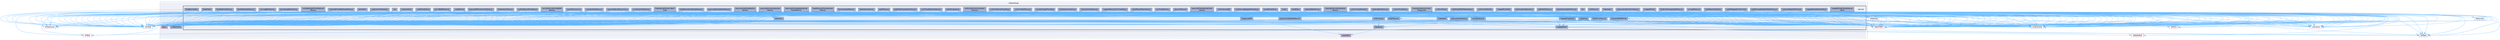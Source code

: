 digraph "src/finiteVolume/fields/fvPatchFields/derived"
{
 // LATEX_PDF_SIZE
  bgcolor="transparent";
  edge [fontname=Helvetica,fontsize=10,labelfontname=Helvetica,labelfontsize=10];
  node [fontname=Helvetica,fontsize=10,shape=box,height=0.2,width=0.4];
  compound=true
  subgraph clusterdir_a5850494bc77049b2a182260f0d1f703 {
    graph [ bgcolor="#edf0f7", pencolor="grey50", label="fvPatchFields", fontname=Helvetica,fontsize=10 style="filled,dashed", URL="dir_a5850494bc77049b2a182260f0d1f703.html",tooltip=""]
  dir_546b14c9025d30bb5b92fa069dbdd82c [label="basic", fillcolor="#a2b4d6", color="red", style="filled", URL="dir_546b14c9025d30bb5b92fa069dbdd82c.html",tooltip=""];
  dir_6b9423849569a7ee618201e7cfce9eaa [label="fvPatchField", fillcolor="#a2b4d6", color="grey25", style="filled", URL="dir_6b9423849569a7ee618201e7cfce9eaa.html",tooltip=""];
  dir_dcf2f02ec1a1951cb48a5d6d97386405 [label="constraint", fillcolor="#a2b4d6", color="red", style="filled", URL="dir_dcf2f02ec1a1951cb48a5d6d97386405.html",tooltip=""];
  subgraph clusterdir_ece9aa6b5af9a7776a75b0c1993b0910 {
    graph [ bgcolor="#edf0f7", pencolor="grey25", label="", fontname=Helvetica,fontsize=10 style="filled,bold", URL="dir_ece9aa6b5af9a7776a75b0c1993b0910.html",tooltip=""]
    dir_ece9aa6b5af9a7776a75b0c1993b0910 [shape=plaintext, label="derived"];
  dir_d485b63d22be2c5385138d9950034e6f [label="acousticWaveTransmissive", fillcolor="#a2b4d6", color="grey25", style="filled", URL="dir_d485b63d22be2c5385138d9950034e6f.html",tooltip=""];
  dir_e219fcc795493523a8e23194768d23e4 [label="activeBaffleVelocity", fillcolor="#a2b4d6", color="grey25", style="filled", URL="dir_e219fcc795493523a8e23194768d23e4.html",tooltip=""];
  dir_cf5737927071c155e76f7c4dce8164d3 [label="activePressureForceBaffle\lVelocity", fillcolor="#a2b4d6", color="grey25", style="filled", URL="dir_cf5737927071c155e76f7c4dce8164d3.html",tooltip=""];
  dir_d975e74a1d58124df712ba3a9152510d [label="advective", fillcolor="#a2b4d6", color="grey25", style="filled", URL="dir_d975e74a1d58124df712ba3a9152510d.html",tooltip=""];
  dir_fce9bd60377db348c9a368c3b1361a53 [label="codedFixedValue", fillcolor="#a2b4d6", color="grey25", style="filled", URL="dir_fce9bd60377db348c9a368c3b1361a53.html",tooltip=""];
  dir_08854a6c47039160f8fd1c39db377c7a [label="codedMixed", fillcolor="#a2b4d6", color="grey25", style="filled", URL="dir_08854a6c47039160f8fd1c39db377c7a.html",tooltip=""];
  dir_c150db34396955c785a2d5cdfb7cab0f [label="cylindricalInletVelocity", fillcolor="#a2b4d6", color="grey25", style="filled", URL="dir_c150db34396955c785a2d5cdfb7cab0f.html",tooltip=""];
  dir_5d1e9d0e7579a063df639212937eaa6d [label="electrostaticDeposition", fillcolor="#a2b4d6", color="grey25", style="filled", URL="dir_5d1e9d0e7579a063df639212937eaa6d.html",tooltip=""];
  dir_1da87a5f195551d28e4e2f274aa63d10 [label="fan", fillcolor="#a2b4d6", color="grey25", style="filled", URL="dir_1da87a5f195551d28e4e2f274aa63d10.html",tooltip=""];
  dir_87c9fbefa6b7b96b8b1313e5ec38ec11 [label="fanPressure", fillcolor="#a2b4d6", color="grey25", style="filled", URL="dir_87c9fbefa6b7b96b8b1313e5ec38ec11.html",tooltip=""];
  dir_0f35839d7e6bda5106d8c3bd2fba2d0a [label="fixedFluxExtrapolatedPressure", fillcolor="#a2b4d6", color="grey25", style="filled", URL="dir_0f35839d7e6bda5106d8c3bd2fba2d0a.html",tooltip=""];
  dir_9628683767e4198f95f0fd95a6534c92 [label="fixedFluxPressure", fillcolor="#a2b4d6", color="grey25", style="filled", URL="dir_9628683767e4198f95f0fd95a6534c92.html",tooltip=""];
  dir_1352e009fefedcbf296f0cdec971c80d [label="fixedInternalValueFvPatch\lField", fillcolor="#a2b4d6", color="grey25", style="filled", URL="dir_1352e009fefedcbf296f0cdec971c80d.html",tooltip=""];
  dir_45d27aa50d1a91bd6d742cd3ce2e55cc [label="fixedJump", fillcolor="#a2b4d6", color="grey25", style="filled", URL="dir_45d27aa50d1a91bd6d742cd3ce2e55cc.html",tooltip=""];
  dir_46210acd5fc09e56ba9cc6eea9acc32d [label="fixedJumpAMI", fillcolor="#a2b4d6", color="grey25", style="filled", URL="dir_46210acd5fc09e56ba9cc6eea9acc32d.html",tooltip=""];
  dir_89b25eb340a6e9af7839675c2ed7cedd [label="fixedMean", fillcolor="#a2b4d6", color="grey25", style="filled", URL="dir_89b25eb340a6e9af7839675c2ed7cedd.html",tooltip=""];
  dir_7255cc1c59090d5fa5a3c47586678d24 [label="fixedMeanOutletInlet", fillcolor="#a2b4d6", color="grey25", style="filled", URL="dir_7255cc1c59090d5fa5a3c47586678d24.html",tooltip=""];
  dir_42cc008ec3a5ff35af28f1cd353b9194 [label="fixedNormalInletOutletVelocity", fillcolor="#a2b4d6", color="grey25", style="filled", URL="dir_42cc008ec3a5ff35af28f1cd353b9194.html",tooltip=""];
  dir_d5a3f75fa6981f06942769a5ee8d1933 [label="fixedNormalSlip", fillcolor="#a2b4d6", color="grey25", style="filled", URL="dir_d5a3f75fa6981f06942769a5ee8d1933.html",tooltip=""];
  dir_b5375ea6d498628631481ce4fa785193 [label="fixedPressureCompressible\lDensity", fillcolor="#a2b4d6", color="grey25", style="filled", URL="dir_b5375ea6d498628631481ce4fa785193.html",tooltip=""];
  dir_0032f9c0048563f94a3411dac39f5d92 [label="fixedProfile", fillcolor="#a2b4d6", color="grey25", style="filled", URL="dir_0032f9c0048563f94a3411dac39f5d92.html",tooltip=""];
  dir_077d3c91afac815cdefdffabd8c5f8f2 [label="flowRateInletVelocity", fillcolor="#a2b4d6", color="grey25", style="filled", URL="dir_077d3c91afac815cdefdffabd8c5f8f2.html",tooltip=""];
  dir_2e4b9a9edc0cff8061ee3cc1a4be478c [label="flowRateOutletVelocity", fillcolor="#a2b4d6", color="grey25", style="filled", URL="dir_2e4b9a9edc0cff8061ee3cc1a4be478c.html",tooltip=""];
  dir_0a7b7f1a151105f6f2b9278be9c03c34 [label="fluxCorrectedVelocity", fillcolor="#a2b4d6", color="grey25", style="filled", URL="dir_0a7b7f1a151105f6f2b9278be9c03c34.html",tooltip=""];
  dir_e917362872c14f1e52027900c795bee8 [label="freestream", fillcolor="#a2b4d6", color="grey25", style="filled", URL="dir_e917362872c14f1e52027900c795bee8.html",tooltip=""];
  dir_5600086075ae25d62885fd0561f4e314 [label="freestreamPressure", fillcolor="#a2b4d6", color="grey25", style="filled", URL="dir_5600086075ae25d62885fd0561f4e314.html",tooltip=""];
  dir_92ad3e7c3811b57736b84549288a1b6b [label="freestreamVelocity", fillcolor="#a2b4d6", color="grey25", style="filled", URL="dir_92ad3e7c3811b57736b84549288a1b6b.html",tooltip=""];
  dir_0219e76add9eada5b9d59d877cfd0b1e [label="inletOutlet", fillcolor="#a2b4d6", color="grey25", style="filled", URL="dir_0219e76add9eada5b9d59d877cfd0b1e.html",tooltip=""];
  dir_ddbba2ba3d251c98315cb171de58e243 [label="inletOutletTotalTemperature", fillcolor="#a2b4d6", color="grey25", style="filled", URL="dir_ddbba2ba3d251c98315cb171de58e243.html",tooltip=""];
  dir_3040585e28d5a0774356e8a0c3c3652e [label="interfaceCompression", fillcolor="#a2b4d6", color="grey25", style="filled", URL="dir_3040585e28d5a0774356e8a0c3c3652e.html",tooltip=""];
  dir_a625f5f8dcdca6f4a80ca29793b1f1fb [label="interstitialInletVelocity", fillcolor="#a2b4d6", color="grey25", style="filled", URL="dir_a625f5f8dcdca6f4a80ca29793b1f1fb.html",tooltip=""];
  dir_47b16d7c37e839500c86a9f85d390756 [label="mappedField", fillcolor="#a2b4d6", color="grey25", style="filled", URL="dir_47b16d7c37e839500c86a9f85d390756.html",tooltip=""];
  dir_df34fb812a16ecb730d24f065effaf30 [label="mappedFixedInternalValue", fillcolor="#a2b4d6", color="grey25", style="filled", URL="dir_df34fb812a16ecb730d24f065effaf30.html",tooltip=""];
  dir_74dd5e7920fead099118e72992123107 [label="mappedFixedPushedInternal\lValue", fillcolor="#a2b4d6", color="grey25", style="filled", URL="dir_74dd5e7920fead099118e72992123107.html",tooltip=""];
  dir_ff7f03b23ae9c4ea573aec79a50e9708 [label="mappedFixedValue", fillcolor="#a2b4d6", color="grey25", style="filled", URL="dir_ff7f03b23ae9c4ea573aec79a50e9708.html",tooltip=""];
  dir_8d53303afe6a9c6e08e911a706600883 [label="mappedFlowRate", fillcolor="#a2b4d6", color="grey25", style="filled", URL="dir_8d53303afe6a9c6e08e911a706600883.html",tooltip=""];
  dir_0bca030ff8193085939bf0d3fce0c15f [label="mappedMixed", fillcolor="#a2b4d6", color="grey25", style="filled", URL="dir_0bca030ff8193085939bf0d3fce0c15f.html",tooltip=""];
  dir_7c01869648aef631a4ae96e829bc4fa6 [label="mappedVelocityFluxFixedValue", fillcolor="#a2b4d6", color="grey25", style="filled", URL="dir_7c01869648aef631a4ae96e829bc4fa6.html",tooltip=""];
  dir_9ce6e76af7fdd902440134abbfee6a3e [label="matchedFlowRateOutletVelocity", fillcolor="#a2b4d6", color="grey25", style="filled", URL="dir_9ce6e76af7fdd902440134abbfee6a3e.html",tooltip=""];
  dir_21bc8937d06f59c61cfe8cd1a6a29573 [label="movingWallVelocity", fillcolor="#a2b4d6", color="grey25", style="filled", URL="dir_21bc8937d06f59c61cfe8cd1a6a29573.html",tooltip=""];
  dir_1405570d1b84bf797d3e2f5197014192 [label="noSlip", fillcolor="#a2b4d6", color="grey25", style="filled", URL="dir_1405570d1b84bf797d3e2f5197014192.html",tooltip=""];
  dir_6347ad34ade91df1130484bfafa45547 [label="outletInlet", fillcolor="#a2b4d6", color="grey25", style="filled", URL="dir_6347ad34ade91df1130484bfafa45547.html",tooltip=""];
  dir_a4084a62c73360b30a705e7b852727d8 [label="outletMappedUniformInlet", fillcolor="#a2b4d6", color="grey25", style="filled", URL="dir_a4084a62c73360b30a705e7b852727d8.html",tooltip=""];
  dir_050205dcc2ecbfe58caa261b99115ae7 [label="outletPhaseMeanVelocity", fillcolor="#a2b4d6", color="grey25", style="filled", URL="dir_050205dcc2ecbfe58caa261b99115ae7.html",tooltip=""];
  dir_d7ca6c2907f0db96b73c0d0c8fa87993 [label="partialSlip", fillcolor="#a2b4d6", color="grey25", style="filled", URL="dir_d7ca6c2907f0db96b73c0d0c8fa87993.html",tooltip=""];
  dir_6fe29598b4746d9d397cd8a1d07ec189 [label="phaseHydrostaticPressure", fillcolor="#a2b4d6", color="grey25", style="filled", URL="dir_6fe29598b4746d9d397cd8a1d07ec189.html",tooltip=""];
  dir_1972b70af9191ba0e9173ebc37400138 [label="plenumPressure", fillcolor="#a2b4d6", color="grey25", style="filled", URL="dir_1972b70af9191ba0e9173ebc37400138.html",tooltip=""];
  dir_710035327be8ae158900d0ade3f6eada [label="pressureDirectedInletOutlet\lVelocity", fillcolor="#a2b4d6", color="grey25", style="filled", URL="dir_710035327be8ae158900d0ade3f6eada.html",tooltip=""];
  dir_c14dd256df0298feeac0abbe3fbd17b7 [label="pressureDirectedInletVelocity", fillcolor="#a2b4d6", color="grey25", style="filled", URL="dir_c14dd256df0298feeac0abbe3fbd17b7.html",tooltip=""];
  dir_add16b1500890b984e2893654aa698c4 [label="pressureInletOutletParSlip\lVelocity", fillcolor="#a2b4d6", color="grey25", style="filled", URL="dir_add16b1500890b984e2893654aa698c4.html",tooltip=""];
  dir_8dd1641879b090fac245a2caaefe4d9a [label="pressureInletOutletVelocity", fillcolor="#a2b4d6", color="grey25", style="filled", URL="dir_8dd1641879b090fac245a2caaefe4d9a.html",tooltip=""];
  dir_48d4ebc6cf5f935a1fa5857ae760144f [label="pressureInletUniformVelocity", fillcolor="#a2b4d6", color="grey25", style="filled", URL="dir_48d4ebc6cf5f935a1fa5857ae760144f.html",tooltip=""];
  dir_903683952265f58cbc411ac90809f95f [label="pressureInletVelocity", fillcolor="#a2b4d6", color="grey25", style="filled", URL="dir_903683952265f58cbc411ac90809f95f.html",tooltip=""];
  dir_61ebb8b13f4f521be5879a955e459673 [label="pressureNormalInletOutlet\lVelocity", fillcolor="#a2b4d6", color="grey25", style="filled", URL="dir_61ebb8b13f4f521be5879a955e459673.html",tooltip=""];
  dir_d34187947274039e180f002dca352ba8 [label="pressurePermeableAlphaInlet\lOutletVelocity", fillcolor="#a2b4d6", color="grey25", style="filled", URL="dir_d34187947274039e180f002dca352ba8.html",tooltip=""];
  dir_cdb457b00d4ffc66784bd87c2dec57a0 [label="pressurePIDControlInletVelocity", fillcolor="#a2b4d6", color="grey25", style="filled", URL="dir_cdb457b00d4ffc66784bd87c2dec57a0.html",tooltip=""];
  dir_c9671004618e0611b0c008e52096b6e4 [label="prghPermeableAlphaTotalPressure", fillcolor="#a2b4d6", color="grey25", style="filled", URL="dir_c9671004618e0611b0c008e52096b6e4.html",tooltip=""];
  dir_b2d4091733f0e4ae8afdb1bfaa0a0273 [label="prghPressure", fillcolor="#a2b4d6", color="grey25", style="filled", URL="dir_b2d4091733f0e4ae8afdb1bfaa0a0273.html",tooltip=""];
  dir_ec3178d61febaf4444104704303ca12f [label="prghTotalHydrostaticPressure", fillcolor="#a2b4d6", color="grey25", style="filled", URL="dir_ec3178d61febaf4444104704303ca12f.html",tooltip=""];
  dir_1c9109241d567d0f952ea8e799fd2e28 [label="prghTotalPressure", fillcolor="#a2b4d6", color="grey25", style="filled", URL="dir_1c9109241d567d0f952ea8e799fd2e28.html",tooltip=""];
  dir_2b8b8d23d808ad883bd4e92817b87d30 [label="rotatingPressureInletOutlet\lVelocity", fillcolor="#a2b4d6", color="grey25", style="filled", URL="dir_2b8b8d23d808ad883bd4e92817b87d30.html",tooltip=""];
  dir_bdd2c65d040f4022ec8abe3f4ff66d19 [label="rotatingTotalPressure", fillcolor="#a2b4d6", color="grey25", style="filled", URL="dir_bdd2c65d040f4022ec8abe3f4ff66d19.html",tooltip=""];
  dir_0027a7004ad4335210bedfeef5c27fa0 [label="rotatingWallVelocity", fillcolor="#a2b4d6", color="grey25", style="filled", URL="dir_0027a7004ad4335210bedfeef5c27fa0.html",tooltip=""];
  dir_951851c39da1df55438f2e9347de2cf1 [label="scaledFixedValue", fillcolor="#a2b4d6", color="grey25", style="filled", URL="dir_951851c39da1df55438f2e9347de2cf1.html",tooltip=""];
  dir_4d6e02f517a59c1549188f34c7e21473 [label="slip", fillcolor="#a2b4d6", color="grey25", style="filled", URL="dir_4d6e02f517a59c1549188f34c7e21473.html",tooltip=""];
  dir_438c68880f8dbd3dd49d1bfd316dbbdc [label="supersonicFreestream", fillcolor="#a2b4d6", color="grey25", style="filled", URL="dir_438c68880f8dbd3dd49d1bfd316dbbdc.html",tooltip=""];
  dir_1c06aa554ea03517d3c5634a3f178091 [label="surfaceNormalFixedValue", fillcolor="#a2b4d6", color="grey25", style="filled", URL="dir_1c06aa554ea03517d3c5634a3f178091.html",tooltip=""];
  dir_2f79f52281dac0514064991d4561ae72 [label="swirlFanVelocity", fillcolor="#a2b4d6", color="grey25", style="filled", URL="dir_2f79f52281dac0514064991d4561ae72.html",tooltip=""];
  dir_b1595df639e1dfdbd4f7b930444c4c2e [label="swirlFlowRateInletVelocity", fillcolor="#a2b4d6", color="grey25", style="filled", URL="dir_b1595df639e1dfdbd4f7b930444c4c2e.html",tooltip=""];
  dir_0e40538bb6597cd711c986ffc4666ff8 [label="swirlInletVelocity", fillcolor="#a2b4d6", color="grey25", style="filled", URL="dir_0e40538bb6597cd711c986ffc4666ff8.html",tooltip=""];
  dir_a20a3fc3ba4e4f4b0f23a991aba73a82 [label="syringePressure", fillcolor="#a2b4d6", color="grey25", style="filled", URL="dir_a20a3fc3ba4e4f4b0f23a991aba73a82.html",tooltip=""];
  dir_4abbbfd802a3ca1662aac408167f89ed [label="timeVaryingMappedFixedValue", fillcolor="#a2b4d6", color="grey25", style="filled", URL="dir_4abbbfd802a3ca1662aac408167f89ed.html",tooltip=""];
  dir_a80754c8d7a1b99aadc3766688d24889 [label="totalPressure", fillcolor="#a2b4d6", color="grey25", style="filled", URL="dir_a80754c8d7a1b99aadc3766688d24889.html",tooltip=""];
  dir_408bd002f6c8b2b5dfebaa611f6a5601 [label="totalTemperature", fillcolor="#a2b4d6", color="grey25", style="filled", URL="dir_408bd002f6c8b2b5dfebaa611f6a5601.html",tooltip=""];
  dir_028dfa8acbcd0b51ba53d13d7fd9fdd8 [label="translatingWallVelocity", fillcolor="#a2b4d6", color="grey25", style="filled", URL="dir_028dfa8acbcd0b51ba53d13d7fd9fdd8.html",tooltip=""];
  dir_8f5151bdd5df8a5e22c963d91165a987 [label="turbulentDFSEMInlet", fillcolor="#a2b4d6", color="grey25", style="filled", URL="dir_8f5151bdd5df8a5e22c963d91165a987.html",tooltip=""];
  dir_b7617c36d4accbf841be91254d45a559 [label="turbulentDigitalFilterInlet", fillcolor="#a2b4d6", color="grey25", style="filled", URL="dir_b7617c36d4accbf841be91254d45a559.html",tooltip=""];
  dir_966d1c898e0249b61a6dc8a3eac9d5e1 [label="turbulentInlet", fillcolor="#a2b4d6", color="grey25", style="filled", URL="dir_966d1c898e0249b61a6dc8a3eac9d5e1.html",tooltip=""];
  dir_89d296a96928cfa47b1223723cf249cc [label="turbulentIntensityKinetic\lEnergyInlet", fillcolor="#a2b4d6", color="grey25", style="filled", URL="dir_89d296a96928cfa47b1223723cf249cc.html",tooltip=""];
  dir_f2373737ab3503793161589babb955ed [label="uniformDensityHydrostatic\lPressure", fillcolor="#a2b4d6", color="grey25", style="filled", URL="dir_f2373737ab3503793161589babb955ed.html",tooltip=""];
  dir_493e8ec13dbb1f8a60d9e98b3dc8d521 [label="uniformFixedGradient", fillcolor="#a2b4d6", color="grey25", style="filled", URL="dir_493e8ec13dbb1f8a60d9e98b3dc8d521.html",tooltip=""];
  dir_8d139f8322a8eb1100fdb2a8f416c7aa [label="uniformFixedValue", fillcolor="#a2b4d6", color="grey25", style="filled", URL="dir_8d139f8322a8eb1100fdb2a8f416c7aa.html",tooltip=""];
  dir_35c1b59c23bbb03fa0aeea850f868fb4 [label="uniformInletOutlet", fillcolor="#a2b4d6", color="grey25", style="filled", URL="dir_35c1b59c23bbb03fa0aeea850f868fb4.html",tooltip=""];
  dir_18efd00646b4a268ded8f54fc1cb6921 [label="uniformJump", fillcolor="#a2b4d6", color="grey25", style="filled", URL="dir_18efd00646b4a268ded8f54fc1cb6921.html",tooltip=""];
  dir_32dcbdce771c03f3965b40cf4d54b3d1 [label="uniformJumpAMI", fillcolor="#a2b4d6", color="grey25", style="filled", URL="dir_32dcbdce771c03f3965b40cf4d54b3d1.html",tooltip=""];
  dir_5dcd2d6c2991768484eb1eb2cbde0dc7 [label="uniformMixed", fillcolor="#a2b4d6", color="grey25", style="filled", URL="dir_5dcd2d6c2991768484eb1eb2cbde0dc7.html",tooltip=""];
  dir_f19375ec74f1d179e9ff9faf11b4c4d7 [label="uniformNormalFixedValue", fillcolor="#a2b4d6", color="grey25", style="filled", URL="dir_f19375ec74f1d179e9ff9faf11b4c4d7.html",tooltip=""];
  dir_eb72a423374738d58803c4db342c5b3b [label="uniformTotalPressure", fillcolor="#a2b4d6", color="grey25", style="filled", URL="dir_eb72a423374738d58803c4db342c5b3b.html",tooltip=""];
  dir_e1666ad56a0359798297b234859b4850 [label="variableHeightFlowRate", fillcolor="#a2b4d6", color="grey25", style="filled", URL="dir_e1666ad56a0359798297b234859b4850.html",tooltip=""];
  dir_5e50cb46d7dfc07c01d33480445ed54a [label="variableHeightFlowRateInlet\lVelocity", fillcolor="#a2b4d6", color="grey25", style="filled", URL="dir_5e50cb46d7dfc07c01d33480445ed54a.html",tooltip=""];
  dir_32758421f3f2b000b088aa913013d012 [label="waveSurfacePressure", fillcolor="#a2b4d6", color="grey25", style="filled", URL="dir_32758421f3f2b000b088aa913013d012.html",tooltip=""];
  dir_49a8ed0d82c4b864c1fa74b518747714 [label="waveTransmissive", fillcolor="#a2b4d6", color="grey25", style="filled", URL="dir_49a8ed0d82c4b864c1fa74b518747714.html",tooltip=""];
  }
  }
  dir_2ea871e4defbdbd60808750cae643c63 [label="finiteVolume", fillcolor="#edf0f7", color="red", style="filled,dashed", URL="dir_2ea871e4defbdbd60808750cae643c63.html",tooltip=""];
  dir_606ba9250f9107f82f779cbd3e87c3a5 [label="surfaceFields", fillcolor="#edf0f7", color="grey50", style="filled", URL="dir_606ba9250f9107f82f779cbd3e87c3a5.html",tooltip=""];
  dir_bd8bf7fa65467c460a50eacc456ce356 [label="volFields", fillcolor="#edf0f7", color="grey50", style="filled", URL="dir_bd8bf7fa65467c460a50eacc456ce356.html",tooltip=""];
  dir_c382fa095c9c33d8673c0dd60aaef275 [label="fvMesh", fillcolor="#edf0f7", color="red", style="filled,dashed", URL="dir_c382fa095c9c33d8673c0dd60aaef275.html",tooltip=""];
  dir_c5473ff19b20e6ec4dfe5c310b3778a8 [label="OpenFOAM", fillcolor="#edf0f7", color="red", style="filled,dashed", URL="dir_c5473ff19b20e6ec4dfe5c310b3778a8.html",tooltip=""];
  dir_ae30ad0bef50cf391b24c614251bb9fd [label="meshTools", fillcolor="#edf0f7", color="red", style="filled,dashed", URL="dir_ae30ad0bef50cf391b24c614251bb9fd.html",tooltip=""];
  dir_cc121c37a2300e902425728df0054672 [label="cfdTools", fillcolor="#edf0f7", color="red", style="filled,dashed", URL="dir_cc121c37a2300e902425728df0054672.html",tooltip=""];
  dir_5d57e3901430bcc99a7ddac11a899224 [label="fvMatrices", fillcolor="#edf0f7", color="red", style="filled,dashed", URL="dir_5d57e3901430bcc99a7ddac11a899224.html",tooltip=""];
  dir_1a4209badf8dc5d7c181708103efea60 [label="volMesh", fillcolor="#edf0f7", color="grey50", style="filled", URL="dir_1a4209badf8dc5d7c181708103efea60.html",tooltip=""];
  dir_b05602f37bb521a7142c0a3e200b5f35 [label="fileFormats", fillcolor="#edf0f7", color="red", style="filled,dashed", URL="dir_b05602f37bb521a7142c0a3e200b5f35.html",tooltip=""];
  dir_a586eb954e2e5e74ecf6fe95a2457777 [label="interpolation", fillcolor="#edf0f7", color="red", style="filled,dashed", URL="dir_a586eb954e2e5e74ecf6fe95a2457777.html",tooltip=""];
  dir_d485b63d22be2c5385138d9950034e6f->dir_2ea871e4defbdbd60808750cae643c63 [headlabel="3", labeldistance=1.5 headhref="dir_000018_001388.html" href="dir_000018_001388.html" color="steelblue1" fontcolor="steelblue1"];
  dir_d485b63d22be2c5385138d9950034e6f->dir_606ba9250f9107f82f779cbd3e87c3a5 [headlabel="1", labeldistance=1.5 headhref="dir_000018_003832.html" href="dir_000018_003832.html" color="steelblue1" fontcolor="steelblue1"];
  dir_d485b63d22be2c5385138d9950034e6f->dir_6b9423849569a7ee618201e7cfce9eaa [headlabel="1", labeldistance=1.5 headhref="dir_000018_001564.html" href="dir_000018_001564.html" color="steelblue1" fontcolor="steelblue1"];
  dir_d485b63d22be2c5385138d9950034e6f->dir_bd8bf7fa65467c460a50eacc456ce356 [headlabel="2", labeldistance=1.5 headhref="dir_000018_004295.html" href="dir_000018_004295.html" color="steelblue1" fontcolor="steelblue1"];
  dir_d485b63d22be2c5385138d9950034e6f->dir_c5473ff19b20e6ec4dfe5c310b3778a8 [headlabel="3", labeldistance=1.5 headhref="dir_000018_002695.html" href="dir_000018_002695.html" color="steelblue1" fontcolor="steelblue1"];
  dir_d485b63d22be2c5385138d9950034e6f->dir_d975e74a1d58124df712ba3a9152510d [headlabel="1", labeldistance=1.5 headhref="dir_000018_000077.html" href="dir_000018_000077.html" color="steelblue1" fontcolor="steelblue1"];
  dir_e219fcc795493523a8e23194768d23e4->dir_546b14c9025d30bb5b92fa069dbdd82c [headlabel="1", labeldistance=1.5 headhref="dir_000019_000207.html" href="dir_000019_000207.html" color="steelblue1" fontcolor="steelblue1"];
  dir_e219fcc795493523a8e23194768d23e4->dir_606ba9250f9107f82f779cbd3e87c3a5 [headlabel="1", labeldistance=1.5 headhref="dir_000019_003832.html" href="dir_000019_003832.html" color="steelblue1" fontcolor="steelblue1"];
  dir_e219fcc795493523a8e23194768d23e4->dir_6b9423849569a7ee618201e7cfce9eaa [headlabel="1", labeldistance=1.5 headhref="dir_000019_001564.html" href="dir_000019_001564.html" color="steelblue1" fontcolor="steelblue1"];
  dir_e219fcc795493523a8e23194768d23e4->dir_bd8bf7fa65467c460a50eacc456ce356 [headlabel="1", labeldistance=1.5 headhref="dir_000019_004295.html" href="dir_000019_004295.html" color="steelblue1" fontcolor="steelblue1"];
  dir_e219fcc795493523a8e23194768d23e4->dir_c382fa095c9c33d8673c0dd60aaef275 [headlabel="1", labeldistance=1.5 headhref="dir_000019_001544.html" href="dir_000019_001544.html" color="steelblue1" fontcolor="steelblue1"];
  dir_e219fcc795493523a8e23194768d23e4->dir_c5473ff19b20e6ec4dfe5c310b3778a8 [headlabel="1", labeldistance=1.5 headhref="dir_000019_002695.html" href="dir_000019_002695.html" color="steelblue1" fontcolor="steelblue1"];
  dir_cf5737927071c155e76f7c4dce8164d3->dir_546b14c9025d30bb5b92fa069dbdd82c [headlabel="1", labeldistance=1.5 headhref="dir_000020_000207.html" href="dir_000020_000207.html" color="steelblue1" fontcolor="steelblue1"];
  dir_cf5737927071c155e76f7c4dce8164d3->dir_606ba9250f9107f82f779cbd3e87c3a5 [headlabel="1", labeldistance=1.5 headhref="dir_000020_003832.html" href="dir_000020_003832.html" color="steelblue1" fontcolor="steelblue1"];
  dir_cf5737927071c155e76f7c4dce8164d3->dir_6b9423849569a7ee618201e7cfce9eaa [headlabel="1", labeldistance=1.5 headhref="dir_000020_001564.html" href="dir_000020_001564.html" color="steelblue1" fontcolor="steelblue1"];
  dir_cf5737927071c155e76f7c4dce8164d3->dir_bd8bf7fa65467c460a50eacc456ce356 [headlabel="1", labeldistance=1.5 headhref="dir_000020_004295.html" href="dir_000020_004295.html" color="steelblue1" fontcolor="steelblue1"];
  dir_cf5737927071c155e76f7c4dce8164d3->dir_c382fa095c9c33d8673c0dd60aaef275 [headlabel="1", labeldistance=1.5 headhref="dir_000020_001544.html" href="dir_000020_001544.html" color="steelblue1" fontcolor="steelblue1"];
  dir_cf5737927071c155e76f7c4dce8164d3->dir_c5473ff19b20e6ec4dfe5c310b3778a8 [headlabel="1", labeldistance=1.5 headhref="dir_000020_002695.html" href="dir_000020_002695.html" color="steelblue1" fontcolor="steelblue1"];
  dir_d975e74a1d58124df712ba3a9152510d->dir_2ea871e4defbdbd60808750cae643c63 [headlabel="4", labeldistance=1.5 headhref="dir_000077_001388.html" href="dir_000077_001388.html" color="steelblue1" fontcolor="steelblue1"];
  dir_d975e74a1d58124df712ba3a9152510d->dir_546b14c9025d30bb5b92fa069dbdd82c [headlabel="1", labeldistance=1.5 headhref="dir_000077_000207.html" href="dir_000077_000207.html" color="steelblue1" fontcolor="steelblue1"];
  dir_d975e74a1d58124df712ba3a9152510d->dir_6b9423849569a7ee618201e7cfce9eaa [headlabel="1", labeldistance=1.5 headhref="dir_000077_001564.html" href="dir_000077_001564.html" color="steelblue1" fontcolor="steelblue1"];
  dir_d975e74a1d58124df712ba3a9152510d->dir_bd8bf7fa65467c460a50eacc456ce356 [headlabel="1", labeldistance=1.5 headhref="dir_000077_004295.html" href="dir_000077_004295.html" color="steelblue1" fontcolor="steelblue1"];
  dir_d975e74a1d58124df712ba3a9152510d->dir_c5473ff19b20e6ec4dfe5c310b3778a8 [headlabel="3", labeldistance=1.5 headhref="dir_000077_002695.html" href="dir_000077_002695.html" color="steelblue1" fontcolor="steelblue1"];
  dir_fce9bd60377db348c9a368c3b1361a53->dir_546b14c9025d30bb5b92fa069dbdd82c [headlabel="1", labeldistance=1.5 headhref="dir_000524_000207.html" href="dir_000524_000207.html" color="steelblue1" fontcolor="steelblue1"];
  dir_fce9bd60377db348c9a368c3b1361a53->dir_6b9423849569a7ee618201e7cfce9eaa [headlabel="1", labeldistance=1.5 headhref="dir_000524_001564.html" href="dir_000524_001564.html" color="steelblue1" fontcolor="steelblue1"];
  dir_fce9bd60377db348c9a368c3b1361a53->dir_bd8bf7fa65467c460a50eacc456ce356 [headlabel="2", labeldistance=1.5 headhref="dir_000524_004295.html" href="dir_000524_004295.html" color="steelblue1" fontcolor="steelblue1"];
  dir_fce9bd60377db348c9a368c3b1361a53->dir_c5473ff19b20e6ec4dfe5c310b3778a8 [headlabel="6", labeldistance=1.5 headhref="dir_000524_002695.html" href="dir_000524_002695.html" color="steelblue1" fontcolor="steelblue1"];
  dir_08854a6c47039160f8fd1c39db377c7a->dir_546b14c9025d30bb5b92fa069dbdd82c [headlabel="1", labeldistance=1.5 headhref="dir_000527_000207.html" href="dir_000527_000207.html" color="steelblue1" fontcolor="steelblue1"];
  dir_08854a6c47039160f8fd1c39db377c7a->dir_6b9423849569a7ee618201e7cfce9eaa [headlabel="1", labeldistance=1.5 headhref="dir_000527_001564.html" href="dir_000527_001564.html" color="steelblue1" fontcolor="steelblue1"];
  dir_08854a6c47039160f8fd1c39db377c7a->dir_bd8bf7fa65467c460a50eacc456ce356 [headlabel="2", labeldistance=1.5 headhref="dir_000527_004295.html" href="dir_000527_004295.html" color="steelblue1" fontcolor="steelblue1"];
  dir_08854a6c47039160f8fd1c39db377c7a->dir_c5473ff19b20e6ec4dfe5c310b3778a8 [headlabel="6", labeldistance=1.5 headhref="dir_000527_002695.html" href="dir_000527_002695.html" color="steelblue1" fontcolor="steelblue1"];
  dir_c150db34396955c785a2d5cdfb7cab0f->dir_546b14c9025d30bb5b92fa069dbdd82c [headlabel="1", labeldistance=1.5 headhref="dir_000802_000207.html" href="dir_000802_000207.html" color="steelblue1" fontcolor="steelblue1"];
  dir_c150db34396955c785a2d5cdfb7cab0f->dir_606ba9250f9107f82f779cbd3e87c3a5 [headlabel="1", labeldistance=1.5 headhref="dir_000802_003832.html" href="dir_000802_003832.html" color="steelblue1" fontcolor="steelblue1"];
  dir_c150db34396955c785a2d5cdfb7cab0f->dir_6b9423849569a7ee618201e7cfce9eaa [headlabel="1", labeldistance=1.5 headhref="dir_000802_001564.html" href="dir_000802_001564.html" color="steelblue1" fontcolor="steelblue1"];
  dir_c150db34396955c785a2d5cdfb7cab0f->dir_bd8bf7fa65467c460a50eacc456ce356 [headlabel="1", labeldistance=1.5 headhref="dir_000802_004295.html" href="dir_000802_004295.html" color="steelblue1" fontcolor="steelblue1"];
  dir_c150db34396955c785a2d5cdfb7cab0f->dir_c5473ff19b20e6ec4dfe5c310b3778a8 [headlabel="3", labeldistance=1.5 headhref="dir_000802_002695.html" href="dir_000802_002695.html" color="steelblue1" fontcolor="steelblue1"];
  dir_5d1e9d0e7579a063df639212937eaa6d->dir_546b14c9025d30bb5b92fa069dbdd82c [headlabel="1", labeldistance=1.5 headhref="dir_001125_000207.html" href="dir_001125_000207.html" color="steelblue1" fontcolor="steelblue1"];
  dir_5d1e9d0e7579a063df639212937eaa6d->dir_606ba9250f9107f82f779cbd3e87c3a5 [headlabel="1", labeldistance=1.5 headhref="dir_001125_003832.html" href="dir_001125_003832.html" color="steelblue1" fontcolor="steelblue1"];
  dir_5d1e9d0e7579a063df639212937eaa6d->dir_6b9423849569a7ee618201e7cfce9eaa [headlabel="1", labeldistance=1.5 headhref="dir_001125_001564.html" href="dir_001125_001564.html" color="steelblue1" fontcolor="steelblue1"];
  dir_5d1e9d0e7579a063df639212937eaa6d->dir_ae30ad0bef50cf391b24c614251bb9fd [headlabel="1", labeldistance=1.5 headhref="dir_001125_002382.html" href="dir_001125_002382.html" color="steelblue1" fontcolor="steelblue1"];
  dir_5d1e9d0e7579a063df639212937eaa6d->dir_bd8bf7fa65467c460a50eacc456ce356 [headlabel="1", labeldistance=1.5 headhref="dir_001125_004295.html" href="dir_001125_004295.html" color="steelblue1" fontcolor="steelblue1"];
  dir_5d1e9d0e7579a063df639212937eaa6d->dir_c5473ff19b20e6ec4dfe5c310b3778a8 [headlabel="2", labeldistance=1.5 headhref="dir_001125_002695.html" href="dir_001125_002695.html" color="steelblue1" fontcolor="steelblue1"];
  dir_1da87a5f195551d28e4e2f274aa63d10->dir_18efd00646b4a268ded8f54fc1cb6921 [headlabel="1", labeldistance=1.5 headhref="dir_001299_004219.html" href="dir_001299_004219.html" color="steelblue1" fontcolor="steelblue1"];
  dir_1da87a5f195551d28e4e2f274aa63d10->dir_606ba9250f9107f82f779cbd3e87c3a5 [headlabel="1", labeldistance=1.5 headhref="dir_001299_003832.html" href="dir_001299_003832.html" color="steelblue1" fontcolor="steelblue1"];
  dir_1da87a5f195551d28e4e2f274aa63d10->dir_bd8bf7fa65467c460a50eacc456ce356 [headlabel="1", labeldistance=1.5 headhref="dir_001299_004295.html" href="dir_001299_004295.html" color="steelblue1" fontcolor="steelblue1"];
  dir_1da87a5f195551d28e4e2f274aa63d10->dir_c5473ff19b20e6ec4dfe5c310b3778a8 [headlabel="3", labeldistance=1.5 headhref="dir_001299_002695.html" href="dir_001299_002695.html" color="steelblue1" fontcolor="steelblue1"];
  dir_87c9fbefa6b7b96b8b1313e5ec38ec11->dir_606ba9250f9107f82f779cbd3e87c3a5 [headlabel="1", labeldistance=1.5 headhref="dir_001301_003832.html" href="dir_001301_003832.html" color="steelblue1" fontcolor="steelblue1"];
  dir_87c9fbefa6b7b96b8b1313e5ec38ec11->dir_a80754c8d7a1b99aadc3766688d24889 [headlabel="1", labeldistance=1.5 headhref="dir_001301_004084.html" href="dir_001301_004084.html" color="steelblue1" fontcolor="steelblue1"];
  dir_87c9fbefa6b7b96b8b1313e5ec38ec11->dir_bd8bf7fa65467c460a50eacc456ce356 [headlabel="1", labeldistance=1.5 headhref="dir_001301_004295.html" href="dir_001301_004295.html" color="steelblue1" fontcolor="steelblue1"];
  dir_87c9fbefa6b7b96b8b1313e5ec38ec11->dir_c5473ff19b20e6ec4dfe5c310b3778a8 [headlabel="3", labeldistance=1.5 headhref="dir_001301_002695.html" href="dir_001301_002695.html" color="steelblue1" fontcolor="steelblue1"];
  dir_0f35839d7e6bda5106d8c3bd2fba2d0a->dir_9628683767e4198f95f0fd95a6534c92 [headlabel="1", labeldistance=1.5 headhref="dir_001401_001402.html" href="dir_001401_001402.html" color="steelblue1" fontcolor="steelblue1"];
  dir_0f35839d7e6bda5106d8c3bd2fba2d0a->dir_c5473ff19b20e6ec4dfe5c310b3778a8 [headlabel="1", labeldistance=1.5 headhref="dir_001401_002695.html" href="dir_001401_002695.html" color="steelblue1" fontcolor="steelblue1"];
  dir_9628683767e4198f95f0fd95a6534c92->dir_546b14c9025d30bb5b92fa069dbdd82c [headlabel="1", labeldistance=1.5 headhref="dir_001402_000207.html" href="dir_001402_000207.html" color="steelblue1" fontcolor="steelblue1"];
  dir_9628683767e4198f95f0fd95a6534c92->dir_606ba9250f9107f82f779cbd3e87c3a5 [headlabel="1", labeldistance=1.5 headhref="dir_001402_003832.html" href="dir_001402_003832.html" color="steelblue1" fontcolor="steelblue1"];
  dir_9628683767e4198f95f0fd95a6534c92->dir_6b9423849569a7ee618201e7cfce9eaa [headlabel="2", labeldistance=1.5 headhref="dir_001402_001564.html" href="dir_001402_001564.html" color="steelblue1" fontcolor="steelblue1"];
  dir_9628683767e4198f95f0fd95a6534c92->dir_bd8bf7fa65467c460a50eacc456ce356 [headlabel="2", labeldistance=1.5 headhref="dir_001402_004295.html" href="dir_001402_004295.html" color="steelblue1" fontcolor="steelblue1"];
  dir_9628683767e4198f95f0fd95a6534c92->dir_c5473ff19b20e6ec4dfe5c310b3778a8 [headlabel="1", labeldistance=1.5 headhref="dir_001402_002695.html" href="dir_001402_002695.html" color="steelblue1" fontcolor="steelblue1"];
  dir_9628683767e4198f95f0fd95a6534c92->dir_cc121c37a2300e902425728df0054672 [headlabel="1", labeldistance=1.5 headhref="dir_001402_000457.html" href="dir_001402_000457.html" color="steelblue1" fontcolor="steelblue1"];
  dir_1352e009fefedcbf296f0cdec971c80d->dir_546b14c9025d30bb5b92fa069dbdd82c [headlabel="1", labeldistance=1.5 headhref="dir_001406_000207.html" href="dir_001406_000207.html" color="steelblue1" fontcolor="steelblue1"];
  dir_1352e009fefedcbf296f0cdec971c80d->dir_5d57e3901430bcc99a7ddac11a899224 [headlabel="1", labeldistance=1.5 headhref="dir_001406_001542.html" href="dir_001406_001542.html" color="steelblue1" fontcolor="steelblue1"];
  dir_1352e009fefedcbf296f0cdec971c80d->dir_6b9423849569a7ee618201e7cfce9eaa [headlabel="2", labeldistance=1.5 headhref="dir_001406_001564.html" href="dir_001406_001564.html" color="steelblue1" fontcolor="steelblue1"];
  dir_1352e009fefedcbf296f0cdec971c80d->dir_bd8bf7fa65467c460a50eacc456ce356 [headlabel="1", labeldistance=1.5 headhref="dir_001406_004295.html" href="dir_001406_004295.html" color="steelblue1" fontcolor="steelblue1"];
  dir_1352e009fefedcbf296f0cdec971c80d->dir_c5473ff19b20e6ec4dfe5c310b3778a8 [headlabel="2", labeldistance=1.5 headhref="dir_001406_002695.html" href="dir_001406_002695.html" color="steelblue1" fontcolor="steelblue1"];
  dir_45d27aa50d1a91bd6d742cd3ce2e55cc->dir_bd8bf7fa65467c460a50eacc456ce356 [headlabel="1", labeldistance=1.5 headhref="dir_001407_004295.html" href="dir_001407_004295.html" color="steelblue1" fontcolor="steelblue1"];
  dir_45d27aa50d1a91bd6d742cd3ce2e55cc->dir_c5473ff19b20e6ec4dfe5c310b3778a8 [headlabel="2", labeldistance=1.5 headhref="dir_001407_002695.html" href="dir_001407_002695.html" color="steelblue1" fontcolor="steelblue1"];
  dir_45d27aa50d1a91bd6d742cd3ce2e55cc->dir_dcf2f02ec1a1951cb48a5d6d97386405 [headlabel="1", labeldistance=1.5 headhref="dir_001407_000653.html" href="dir_001407_000653.html" color="steelblue1" fontcolor="steelblue1"];
  dir_46210acd5fc09e56ba9cc6eea9acc32d->dir_bd8bf7fa65467c460a50eacc456ce356 [headlabel="1", labeldistance=1.5 headhref="dir_001408_004295.html" href="dir_001408_004295.html" color="steelblue1" fontcolor="steelblue1"];
  dir_46210acd5fc09e56ba9cc6eea9acc32d->dir_c5473ff19b20e6ec4dfe5c310b3778a8 [headlabel="2", labeldistance=1.5 headhref="dir_001408_002695.html" href="dir_001408_002695.html" color="steelblue1" fontcolor="steelblue1"];
  dir_46210acd5fc09e56ba9cc6eea9acc32d->dir_dcf2f02ec1a1951cb48a5d6d97386405 [headlabel="1", labeldistance=1.5 headhref="dir_001408_000653.html" href="dir_001408_000653.html" color="steelblue1" fontcolor="steelblue1"];
  dir_89b25eb340a6e9af7839675c2ed7cedd->dir_1a4209badf8dc5d7c181708103efea60 [headlabel="1", labeldistance=1.5 headhref="dir_001410_004299.html" href="dir_001410_004299.html" color="steelblue1" fontcolor="steelblue1"];
  dir_89b25eb340a6e9af7839675c2ed7cedd->dir_546b14c9025d30bb5b92fa069dbdd82c [headlabel="1", labeldistance=1.5 headhref="dir_001410_000207.html" href="dir_001410_000207.html" color="steelblue1" fontcolor="steelblue1"];
  dir_89b25eb340a6e9af7839675c2ed7cedd->dir_bd8bf7fa65467c460a50eacc456ce356 [headlabel="1", labeldistance=1.5 headhref="dir_001410_004295.html" href="dir_001410_004295.html" color="steelblue1" fontcolor="steelblue1"];
  dir_89b25eb340a6e9af7839675c2ed7cedd->dir_c5473ff19b20e6ec4dfe5c310b3778a8 [headlabel="3", labeldistance=1.5 headhref="dir_001410_002695.html" href="dir_001410_002695.html" color="steelblue1" fontcolor="steelblue1"];
  dir_7255cc1c59090d5fa5a3c47586678d24->dir_1a4209badf8dc5d7c181708103efea60 [headlabel="1", labeldistance=1.5 headhref="dir_001411_004299.html" href="dir_001411_004299.html" color="steelblue1" fontcolor="steelblue1"];
  dir_7255cc1c59090d5fa5a3c47586678d24->dir_606ba9250f9107f82f779cbd3e87c3a5 [headlabel="1", labeldistance=1.5 headhref="dir_001411_003832.html" href="dir_001411_003832.html" color="steelblue1" fontcolor="steelblue1"];
  dir_7255cc1c59090d5fa5a3c47586678d24->dir_6347ad34ade91df1130484bfafa45547 [headlabel="1", labeldistance=1.5 headhref="dir_001411_002730.html" href="dir_001411_002730.html" color="steelblue1" fontcolor="steelblue1"];
  dir_7255cc1c59090d5fa5a3c47586678d24->dir_bd8bf7fa65467c460a50eacc456ce356 [headlabel="1", labeldistance=1.5 headhref="dir_001411_004295.html" href="dir_001411_004295.html" color="steelblue1" fontcolor="steelblue1"];
  dir_7255cc1c59090d5fa5a3c47586678d24->dir_c5473ff19b20e6ec4dfe5c310b3778a8 [headlabel="3", labeldistance=1.5 headhref="dir_001411_002695.html" href="dir_001411_002695.html" color="steelblue1" fontcolor="steelblue1"];
  dir_42cc008ec3a5ff35af28f1cd353b9194->dir_546b14c9025d30bb5b92fa069dbdd82c [headlabel="1", labeldistance=1.5 headhref="dir_001413_000207.html" href="dir_001413_000207.html" color="steelblue1" fontcolor="steelblue1"];
  dir_42cc008ec3a5ff35af28f1cd353b9194->dir_606ba9250f9107f82f779cbd3e87c3a5 [headlabel="1", labeldistance=1.5 headhref="dir_001413_003832.html" href="dir_001413_003832.html" color="steelblue1" fontcolor="steelblue1"];
  dir_42cc008ec3a5ff35af28f1cd353b9194->dir_6b9423849569a7ee618201e7cfce9eaa [headlabel="1", labeldistance=1.5 headhref="dir_001413_001564.html" href="dir_001413_001564.html" color="steelblue1" fontcolor="steelblue1"];
  dir_42cc008ec3a5ff35af28f1cd353b9194->dir_bd8bf7fa65467c460a50eacc456ce356 [headlabel="1", labeldistance=1.5 headhref="dir_001413_004295.html" href="dir_001413_004295.html" color="steelblue1" fontcolor="steelblue1"];
  dir_42cc008ec3a5ff35af28f1cd353b9194->dir_c5473ff19b20e6ec4dfe5c310b3778a8 [headlabel="2", labeldistance=1.5 headhref="dir_001413_002695.html" href="dir_001413_002695.html" color="steelblue1" fontcolor="steelblue1"];
  dir_d5a3f75fa6981f06942769a5ee8d1933->dir_546b14c9025d30bb5b92fa069dbdd82c [headlabel="1", labeldistance=1.5 headhref="dir_001414_000207.html" href="dir_001414_000207.html" color="steelblue1" fontcolor="steelblue1"];
  dir_d5a3f75fa6981f06942769a5ee8d1933->dir_bd8bf7fa65467c460a50eacc456ce356 [headlabel="1", labeldistance=1.5 headhref="dir_001414_004295.html" href="dir_001414_004295.html" color="steelblue1" fontcolor="steelblue1"];
  dir_d5a3f75fa6981f06942769a5ee8d1933->dir_c5473ff19b20e6ec4dfe5c310b3778a8 [headlabel="3", labeldistance=1.5 headhref="dir_001414_002695.html" href="dir_001414_002695.html" color="steelblue1" fontcolor="steelblue1"];
  dir_b5375ea6d498628631481ce4fa785193->dir_546b14c9025d30bb5b92fa069dbdd82c [headlabel="1", labeldistance=1.5 headhref="dir_001416_000207.html" href="dir_001416_000207.html" color="steelblue1" fontcolor="steelblue1"];
  dir_b5375ea6d498628631481ce4fa785193->dir_606ba9250f9107f82f779cbd3e87c3a5 [headlabel="1", labeldistance=1.5 headhref="dir_001416_003832.html" href="dir_001416_003832.html" color="steelblue1" fontcolor="steelblue1"];
  dir_b5375ea6d498628631481ce4fa785193->dir_6b9423849569a7ee618201e7cfce9eaa [headlabel="1", labeldistance=1.5 headhref="dir_001416_001564.html" href="dir_001416_001564.html" color="steelblue1" fontcolor="steelblue1"];
  dir_b5375ea6d498628631481ce4fa785193->dir_bd8bf7fa65467c460a50eacc456ce356 [headlabel="1", labeldistance=1.5 headhref="dir_001416_004295.html" href="dir_001416_004295.html" color="steelblue1" fontcolor="steelblue1"];
  dir_b5375ea6d498628631481ce4fa785193->dir_c5473ff19b20e6ec4dfe5c310b3778a8 [headlabel="1", labeldistance=1.5 headhref="dir_001416_002695.html" href="dir_001416_002695.html" color="steelblue1" fontcolor="steelblue1"];
  dir_0032f9c0048563f94a3411dac39f5d92->dir_546b14c9025d30bb5b92fa069dbdd82c [headlabel="1", labeldistance=1.5 headhref="dir_001417_000207.html" href="dir_001417_000207.html" color="steelblue1" fontcolor="steelblue1"];
  dir_0032f9c0048563f94a3411dac39f5d92->dir_bd8bf7fa65467c460a50eacc456ce356 [headlabel="1", labeldistance=1.5 headhref="dir_001417_004295.html" href="dir_001417_004295.html" color="steelblue1" fontcolor="steelblue1"];
  dir_0032f9c0048563f94a3411dac39f5d92->dir_c5473ff19b20e6ec4dfe5c310b3778a8 [headlabel="3", labeldistance=1.5 headhref="dir_001417_002695.html" href="dir_001417_002695.html" color="steelblue1" fontcolor="steelblue1"];
  dir_077d3c91afac815cdefdffabd8c5f8f2->dir_546b14c9025d30bb5b92fa069dbdd82c [headlabel="1", labeldistance=1.5 headhref="dir_001436_000207.html" href="dir_001436_000207.html" color="steelblue1" fontcolor="steelblue1"];
  dir_077d3c91afac815cdefdffabd8c5f8f2->dir_bd8bf7fa65467c460a50eacc456ce356 [headlabel="1", labeldistance=1.5 headhref="dir_001436_004295.html" href="dir_001436_004295.html" color="steelblue1" fontcolor="steelblue1"];
  dir_077d3c91afac815cdefdffabd8c5f8f2->dir_c5473ff19b20e6ec4dfe5c310b3778a8 [headlabel="4", labeldistance=1.5 headhref="dir_001436_002695.html" href="dir_001436_002695.html" color="steelblue1" fontcolor="steelblue1"];
  dir_2e4b9a9edc0cff8061ee3cc1a4be478c->dir_546b14c9025d30bb5b92fa069dbdd82c [headlabel="1", labeldistance=1.5 headhref="dir_001437_000207.html" href="dir_001437_000207.html" color="steelblue1" fontcolor="steelblue1"];
  dir_2e4b9a9edc0cff8061ee3cc1a4be478c->dir_bd8bf7fa65467c460a50eacc456ce356 [headlabel="1", labeldistance=1.5 headhref="dir_001437_004295.html" href="dir_001437_004295.html" color="steelblue1" fontcolor="steelblue1"];
  dir_2e4b9a9edc0cff8061ee3cc1a4be478c->dir_c5473ff19b20e6ec4dfe5c310b3778a8 [headlabel="3", labeldistance=1.5 headhref="dir_001437_002695.html" href="dir_001437_002695.html" color="steelblue1" fontcolor="steelblue1"];
  dir_0a7b7f1a151105f6f2b9278be9c03c34->dir_546b14c9025d30bb5b92fa069dbdd82c [headlabel="1", labeldistance=1.5 headhref="dir_001445_000207.html" href="dir_001445_000207.html" color="steelblue1" fontcolor="steelblue1"];
  dir_0a7b7f1a151105f6f2b9278be9c03c34->dir_606ba9250f9107f82f779cbd3e87c3a5 [headlabel="1", labeldistance=1.5 headhref="dir_001445_003832.html" href="dir_001445_003832.html" color="steelblue1" fontcolor="steelblue1"];
  dir_0a7b7f1a151105f6f2b9278be9c03c34->dir_6b9423849569a7ee618201e7cfce9eaa [headlabel="2", labeldistance=1.5 headhref="dir_001445_001564.html" href="dir_001445_001564.html" color="steelblue1" fontcolor="steelblue1"];
  dir_0a7b7f1a151105f6f2b9278be9c03c34->dir_bd8bf7fa65467c460a50eacc456ce356 [headlabel="1", labeldistance=1.5 headhref="dir_001445_004295.html" href="dir_001445_004295.html" color="steelblue1" fontcolor="steelblue1"];
  dir_0a7b7f1a151105f6f2b9278be9c03c34->dir_c5473ff19b20e6ec4dfe5c310b3778a8 [headlabel="1", labeldistance=1.5 headhref="dir_001445_002695.html" href="dir_001445_002695.html" color="steelblue1" fontcolor="steelblue1"];
  dir_e917362872c14f1e52027900c795bee8->dir_0219e76add9eada5b9d59d877cfd0b1e [headlabel="1", labeldistance=1.5 headhref="dir_001490_001867.html" href="dir_001490_001867.html" color="steelblue1" fontcolor="steelblue1"];
  dir_e917362872c14f1e52027900c795bee8->dir_606ba9250f9107f82f779cbd3e87c3a5 [headlabel="1", labeldistance=1.5 headhref="dir_001490_003832.html" href="dir_001490_003832.html" color="steelblue1" fontcolor="steelblue1"];
  dir_e917362872c14f1e52027900c795bee8->dir_bd8bf7fa65467c460a50eacc456ce356 [headlabel="1", labeldistance=1.5 headhref="dir_001490_004295.html" href="dir_001490_004295.html" color="steelblue1" fontcolor="steelblue1"];
  dir_e917362872c14f1e52027900c795bee8->dir_c5473ff19b20e6ec4dfe5c310b3778a8 [headlabel="2", labeldistance=1.5 headhref="dir_001490_002695.html" href="dir_001490_002695.html" color="steelblue1" fontcolor="steelblue1"];
  dir_5600086075ae25d62885fd0561f4e314->dir_546b14c9025d30bb5b92fa069dbdd82c [headlabel="1", labeldistance=1.5 headhref="dir_001492_000207.html" href="dir_001492_000207.html" color="steelblue1" fontcolor="steelblue1"];
  dir_5600086075ae25d62885fd0561f4e314->dir_6b9423849569a7ee618201e7cfce9eaa [headlabel="1", labeldistance=1.5 headhref="dir_001492_001564.html" href="dir_001492_001564.html" color="steelblue1" fontcolor="steelblue1"];
  dir_5600086075ae25d62885fd0561f4e314->dir_bd8bf7fa65467c460a50eacc456ce356 [headlabel="1", labeldistance=1.5 headhref="dir_001492_004295.html" href="dir_001492_004295.html" color="steelblue1" fontcolor="steelblue1"];
  dir_5600086075ae25d62885fd0561f4e314->dir_c5473ff19b20e6ec4dfe5c310b3778a8 [headlabel="1", labeldistance=1.5 headhref="dir_001492_002695.html" href="dir_001492_002695.html" color="steelblue1" fontcolor="steelblue1"];
  dir_92ad3e7c3811b57736b84549288a1b6b->dir_546b14c9025d30bb5b92fa069dbdd82c [headlabel="1", labeldistance=1.5 headhref="dir_001493_000207.html" href="dir_001493_000207.html" color="steelblue1" fontcolor="steelblue1"];
  dir_92ad3e7c3811b57736b84549288a1b6b->dir_6b9423849569a7ee618201e7cfce9eaa [headlabel="1", labeldistance=1.5 headhref="dir_001493_001564.html" href="dir_001493_001564.html" color="steelblue1" fontcolor="steelblue1"];
  dir_92ad3e7c3811b57736b84549288a1b6b->dir_c5473ff19b20e6ec4dfe5c310b3778a8 [headlabel="1", labeldistance=1.5 headhref="dir_001493_002695.html" href="dir_001493_002695.html" color="steelblue1" fontcolor="steelblue1"];
  dir_0219e76add9eada5b9d59d877cfd0b1e->dir_546b14c9025d30bb5b92fa069dbdd82c [headlabel="1", labeldistance=1.5 headhref="dir_001867_000207.html" href="dir_001867_000207.html" color="steelblue1" fontcolor="steelblue1"];
  dir_0219e76add9eada5b9d59d877cfd0b1e->dir_606ba9250f9107f82f779cbd3e87c3a5 [headlabel="1", labeldistance=1.5 headhref="dir_001867_003832.html" href="dir_001867_003832.html" color="steelblue1" fontcolor="steelblue1"];
  dir_0219e76add9eada5b9d59d877cfd0b1e->dir_bd8bf7fa65467c460a50eacc456ce356 [headlabel="1", labeldistance=1.5 headhref="dir_001867_004295.html" href="dir_001867_004295.html" color="steelblue1" fontcolor="steelblue1"];
  dir_0219e76add9eada5b9d59d877cfd0b1e->dir_c5473ff19b20e6ec4dfe5c310b3778a8 [headlabel="2", labeldistance=1.5 headhref="dir_001867_002695.html" href="dir_001867_002695.html" color="steelblue1" fontcolor="steelblue1"];
  dir_ddbba2ba3d251c98315cb171de58e243->dir_0219e76add9eada5b9d59d877cfd0b1e [headlabel="1", labeldistance=1.5 headhref="dir_001868_001867.html" href="dir_001868_001867.html" color="steelblue1" fontcolor="steelblue1"];
  dir_ddbba2ba3d251c98315cb171de58e243->dir_606ba9250f9107f82f779cbd3e87c3a5 [headlabel="1", labeldistance=1.5 headhref="dir_001868_003832.html" href="dir_001868_003832.html" color="steelblue1" fontcolor="steelblue1"];
  dir_ddbba2ba3d251c98315cb171de58e243->dir_6b9423849569a7ee618201e7cfce9eaa [headlabel="1", labeldistance=1.5 headhref="dir_001868_001564.html" href="dir_001868_001564.html" color="steelblue1" fontcolor="steelblue1"];
  dir_ddbba2ba3d251c98315cb171de58e243->dir_bd8bf7fa65467c460a50eacc456ce356 [headlabel="1", labeldistance=1.5 headhref="dir_001868_004295.html" href="dir_001868_004295.html" color="steelblue1" fontcolor="steelblue1"];
  dir_ddbba2ba3d251c98315cb171de58e243->dir_c5473ff19b20e6ec4dfe5c310b3778a8 [headlabel="1", labeldistance=1.5 headhref="dir_001868_002695.html" href="dir_001868_002695.html" color="steelblue1" fontcolor="steelblue1"];
  dir_3040585e28d5a0774356e8a0c3c3652e->dir_546b14c9025d30bb5b92fa069dbdd82c [headlabel="1", labeldistance=1.5 headhref="dir_001894_000207.html" href="dir_001894_000207.html" color="steelblue1" fontcolor="steelblue1"];
  dir_3040585e28d5a0774356e8a0c3c3652e->dir_6b9423849569a7ee618201e7cfce9eaa [headlabel="1", labeldistance=1.5 headhref="dir_001894_001564.html" href="dir_001894_001564.html" color="steelblue1" fontcolor="steelblue1"];
  dir_3040585e28d5a0774356e8a0c3c3652e->dir_c5473ff19b20e6ec4dfe5c310b3778a8 [headlabel="1", labeldistance=1.5 headhref="dir_001894_002695.html" href="dir_001894_002695.html" color="steelblue1" fontcolor="steelblue1"];
  dir_a625f5f8dcdca6f4a80ca29793b1f1fb->dir_546b14c9025d30bb5b92fa069dbdd82c [headlabel="1", labeldistance=1.5 headhref="dir_001947_000207.html" href="dir_001947_000207.html" color="steelblue1" fontcolor="steelblue1"];
  dir_a625f5f8dcdca6f4a80ca29793b1f1fb->dir_606ba9250f9107f82f779cbd3e87c3a5 [headlabel="1", labeldistance=1.5 headhref="dir_001947_003832.html" href="dir_001947_003832.html" color="steelblue1" fontcolor="steelblue1"];
  dir_a625f5f8dcdca6f4a80ca29793b1f1fb->dir_6b9423849569a7ee618201e7cfce9eaa [headlabel="1", labeldistance=1.5 headhref="dir_001947_001564.html" href="dir_001947_001564.html" color="steelblue1" fontcolor="steelblue1"];
  dir_a625f5f8dcdca6f4a80ca29793b1f1fb->dir_bd8bf7fa65467c460a50eacc456ce356 [headlabel="1", labeldistance=1.5 headhref="dir_001947_004295.html" href="dir_001947_004295.html" color="steelblue1" fontcolor="steelblue1"];
  dir_a625f5f8dcdca6f4a80ca29793b1f1fb->dir_c5473ff19b20e6ec4dfe5c310b3778a8 [headlabel="1", labeldistance=1.5 headhref="dir_001947_002695.html" href="dir_001947_002695.html" color="steelblue1" fontcolor="steelblue1"];
  dir_47b16d7c37e839500c86a9f85d390756->dir_1a4209badf8dc5d7c181708103efea60 [headlabel="2", labeldistance=1.5 headhref="dir_002302_004299.html" href="dir_002302_004299.html" color="steelblue1" fontcolor="steelblue1"];
  dir_47b16d7c37e839500c86a9f85d390756->dir_546b14c9025d30bb5b92fa069dbdd82c [headlabel="3", labeldistance=1.5 headhref="dir_002302_000207.html" href="dir_002302_000207.html" color="steelblue1" fontcolor="steelblue1"];
  dir_47b16d7c37e839500c86a9f85d390756->dir_a586eb954e2e5e74ecf6fe95a2457777 [headlabel="6", labeldistance=1.5 headhref="dir_002302_001923.html" href="dir_002302_001923.html" color="steelblue1" fontcolor="steelblue1"];
  dir_47b16d7c37e839500c86a9f85d390756->dir_ae30ad0bef50cf391b24c614251bb9fd [headlabel="6", labeldistance=1.5 headhref="dir_002302_002382.html" href="dir_002302_002382.html" color="steelblue1" fontcolor="steelblue1"];
  dir_47b16d7c37e839500c86a9f85d390756->dir_bd8bf7fa65467c460a50eacc456ce356 [headlabel="6", labeldistance=1.5 headhref="dir_002302_004295.html" href="dir_002302_004295.html" color="steelblue1" fontcolor="steelblue1"];
  dir_47b16d7c37e839500c86a9f85d390756->dir_c5473ff19b20e6ec4dfe5c310b3778a8 [headlabel="6", labeldistance=1.5 headhref="dir_002302_002695.html" href="dir_002302_002695.html" color="steelblue1" fontcolor="steelblue1"];
  dir_47b16d7c37e839500c86a9f85d390756->dir_6b9423849569a7ee618201e7cfce9eaa [headlabel="1", labeldistance=1.5 headhref="dir_002302_001564.html" href="dir_002302_001564.html" color="steelblue1" fontcolor="steelblue1"];
  dir_47b16d7c37e839500c86a9f85d390756->dir_c382fa095c9c33d8673c0dd60aaef275 [headlabel="1", labeldistance=1.5 headhref="dir_002302_001544.html" href="dir_002302_001544.html" color="steelblue1" fontcolor="steelblue1"];
  dir_df34fb812a16ecb730d24f065effaf30->dir_1a4209badf8dc5d7c181708103efea60 [headlabel="1", labeldistance=1.5 headhref="dir_002304_004299.html" href="dir_002304_004299.html" color="steelblue1" fontcolor="steelblue1"];
  dir_df34fb812a16ecb730d24f065effaf30->dir_c5473ff19b20e6ec4dfe5c310b3778a8 [headlabel="3", labeldistance=1.5 headhref="dir_002304_002695.html" href="dir_002304_002695.html" color="steelblue1" fontcolor="steelblue1"];
  dir_df34fb812a16ecb730d24f065effaf30->dir_ff7f03b23ae9c4ea573aec79a50e9708 [headlabel="1", labeldistance=1.5 headhref="dir_002304_002306.html" href="dir_002304_002306.html" color="steelblue1" fontcolor="steelblue1"];
  dir_74dd5e7920fead099118e72992123107->dir_1a4209badf8dc5d7c181708103efea60 [headlabel="1", labeldistance=1.5 headhref="dir_002305_004299.html" href="dir_002305_004299.html" color="steelblue1" fontcolor="steelblue1"];
  dir_74dd5e7920fead099118e72992123107->dir_c5473ff19b20e6ec4dfe5c310b3778a8 [headlabel="3", labeldistance=1.5 headhref="dir_002305_002695.html" href="dir_002305_002695.html" color="steelblue1" fontcolor="steelblue1"];
  dir_74dd5e7920fead099118e72992123107->dir_ff7f03b23ae9c4ea573aec79a50e9708 [headlabel="1", labeldistance=1.5 headhref="dir_002305_002306.html" href="dir_002305_002306.html" color="steelblue1" fontcolor="steelblue1"];
  dir_ff7f03b23ae9c4ea573aec79a50e9708->dir_1a4209badf8dc5d7c181708103efea60 [headlabel="1", labeldistance=1.5 headhref="dir_002306_004299.html" href="dir_002306_004299.html" color="steelblue1" fontcolor="steelblue1"];
  dir_ff7f03b23ae9c4ea573aec79a50e9708->dir_47b16d7c37e839500c86a9f85d390756 [headlabel="1", labeldistance=1.5 headhref="dir_002306_002302.html" href="dir_002306_002302.html" color="steelblue1" fontcolor="steelblue1"];
  dir_ff7f03b23ae9c4ea573aec79a50e9708->dir_546b14c9025d30bb5b92fa069dbdd82c [headlabel="1", labeldistance=1.5 headhref="dir_002306_000207.html" href="dir_002306_000207.html" color="steelblue1" fontcolor="steelblue1"];
  dir_ff7f03b23ae9c4ea573aec79a50e9708->dir_bd8bf7fa65467c460a50eacc456ce356 [headlabel="1", labeldistance=1.5 headhref="dir_002306_004295.html" href="dir_002306_004295.html" color="steelblue1" fontcolor="steelblue1"];
  dir_ff7f03b23ae9c4ea573aec79a50e9708->dir_c5473ff19b20e6ec4dfe5c310b3778a8 [headlabel="2", labeldistance=1.5 headhref="dir_002306_002695.html" href="dir_002306_002695.html" color="steelblue1" fontcolor="steelblue1"];
  dir_8d53303afe6a9c6e08e911a706600883->dir_546b14c9025d30bb5b92fa069dbdd82c [headlabel="1", labeldistance=1.5 headhref="dir_002307_000207.html" href="dir_002307_000207.html" color="steelblue1" fontcolor="steelblue1"];
  dir_8d53303afe6a9c6e08e911a706600883->dir_606ba9250f9107f82f779cbd3e87c3a5 [headlabel="1", labeldistance=1.5 headhref="dir_002307_003832.html" href="dir_002307_003832.html" color="steelblue1" fontcolor="steelblue1"];
  dir_8d53303afe6a9c6e08e911a706600883->dir_6b9423849569a7ee618201e7cfce9eaa [headlabel="1", labeldistance=1.5 headhref="dir_002307_001564.html" href="dir_002307_001564.html" color="steelblue1" fontcolor="steelblue1"];
  dir_8d53303afe6a9c6e08e911a706600883->dir_ae30ad0bef50cf391b24c614251bb9fd [headlabel="1", labeldistance=1.5 headhref="dir_002307_002382.html" href="dir_002307_002382.html" color="steelblue1" fontcolor="steelblue1"];
  dir_8d53303afe6a9c6e08e911a706600883->dir_bd8bf7fa65467c460a50eacc456ce356 [headlabel="1", labeldistance=1.5 headhref="dir_002307_004295.html" href="dir_002307_004295.html" color="steelblue1" fontcolor="steelblue1"];
  dir_8d53303afe6a9c6e08e911a706600883->dir_c5473ff19b20e6ec4dfe5c310b3778a8 [headlabel="1", labeldistance=1.5 headhref="dir_002307_002695.html" href="dir_002307_002695.html" color="steelblue1" fontcolor="steelblue1"];
  dir_0bca030ff8193085939bf0d3fce0c15f->dir_1a4209badf8dc5d7c181708103efea60 [headlabel="1", labeldistance=1.5 headhref="dir_002308_004299.html" href="dir_002308_004299.html" color="steelblue1" fontcolor="steelblue1"];
  dir_0bca030ff8193085939bf0d3fce0c15f->dir_47b16d7c37e839500c86a9f85d390756 [headlabel="1", labeldistance=1.5 headhref="dir_002308_002302.html" href="dir_002308_002302.html" color="steelblue1" fontcolor="steelblue1"];
  dir_0bca030ff8193085939bf0d3fce0c15f->dir_546b14c9025d30bb5b92fa069dbdd82c [headlabel="1", labeldistance=1.5 headhref="dir_002308_000207.html" href="dir_002308_000207.html" color="steelblue1" fontcolor="steelblue1"];
  dir_0bca030ff8193085939bf0d3fce0c15f->dir_6b9423849569a7ee618201e7cfce9eaa [headlabel="1", labeldistance=1.5 headhref="dir_002308_001564.html" href="dir_002308_001564.html" color="steelblue1" fontcolor="steelblue1"];
  dir_0bca030ff8193085939bf0d3fce0c15f->dir_a586eb954e2e5e74ecf6fe95a2457777 [headlabel="1", labeldistance=1.5 headhref="dir_002308_001923.html" href="dir_002308_001923.html" color="steelblue1" fontcolor="steelblue1"];
  dir_0bca030ff8193085939bf0d3fce0c15f->dir_bd8bf7fa65467c460a50eacc456ce356 [headlabel="1", labeldistance=1.5 headhref="dir_002308_004295.html" href="dir_002308_004295.html" color="steelblue1" fontcolor="steelblue1"];
  dir_0bca030ff8193085939bf0d3fce0c15f->dir_c5473ff19b20e6ec4dfe5c310b3778a8 [headlabel="2", labeldistance=1.5 headhref="dir_002308_002695.html" href="dir_002308_002695.html" color="steelblue1" fontcolor="steelblue1"];
  dir_0bca030ff8193085939bf0d3fce0c15f->dir_ff7f03b23ae9c4ea573aec79a50e9708 [headlabel="1", labeldistance=1.5 headhref="dir_002308_002306.html" href="dir_002308_002306.html" color="steelblue1" fontcolor="steelblue1"];
  dir_7c01869648aef631a4ae96e829bc4fa6->dir_546b14c9025d30bb5b92fa069dbdd82c [headlabel="1", labeldistance=1.5 headhref="dir_002314_000207.html" href="dir_002314_000207.html" color="steelblue1" fontcolor="steelblue1"];
  dir_7c01869648aef631a4ae96e829bc4fa6->dir_606ba9250f9107f82f779cbd3e87c3a5 [headlabel="1", labeldistance=1.5 headhref="dir_002314_003832.html" href="dir_002314_003832.html" color="steelblue1" fontcolor="steelblue1"];
  dir_7c01869648aef631a4ae96e829bc4fa6->dir_6b9423849569a7ee618201e7cfce9eaa [headlabel="1", labeldistance=1.5 headhref="dir_002314_001564.html" href="dir_002314_001564.html" color="steelblue1" fontcolor="steelblue1"];
  dir_7c01869648aef631a4ae96e829bc4fa6->dir_ae30ad0bef50cf391b24c614251bb9fd [headlabel="1", labeldistance=1.5 headhref="dir_002314_002382.html" href="dir_002314_002382.html" color="steelblue1" fontcolor="steelblue1"];
  dir_7c01869648aef631a4ae96e829bc4fa6->dir_bd8bf7fa65467c460a50eacc456ce356 [headlabel="1", labeldistance=1.5 headhref="dir_002314_004295.html" href="dir_002314_004295.html" color="steelblue1" fontcolor="steelblue1"];
  dir_7c01869648aef631a4ae96e829bc4fa6->dir_c382fa095c9c33d8673c0dd60aaef275 [headlabel="1", labeldistance=1.5 headhref="dir_002314_001544.html" href="dir_002314_001544.html" color="steelblue1" fontcolor="steelblue1"];
  dir_7c01869648aef631a4ae96e829bc4fa6->dir_c5473ff19b20e6ec4dfe5c310b3778a8 [headlabel="1", labeldistance=1.5 headhref="dir_002314_002695.html" href="dir_002314_002695.html" color="steelblue1" fontcolor="steelblue1"];
  dir_9ce6e76af7fdd902440134abbfee6a3e->dir_546b14c9025d30bb5b92fa069dbdd82c [headlabel="1", labeldistance=1.5 headhref="dir_002329_000207.html" href="dir_002329_000207.html" color="steelblue1" fontcolor="steelblue1"];
  dir_9ce6e76af7fdd902440134abbfee6a3e->dir_bd8bf7fa65467c460a50eacc456ce356 [headlabel="1", labeldistance=1.5 headhref="dir_002329_004295.html" href="dir_002329_004295.html" color="steelblue1" fontcolor="steelblue1"];
  dir_9ce6e76af7fdd902440134abbfee6a3e->dir_c5473ff19b20e6ec4dfe5c310b3778a8 [headlabel="2", labeldistance=1.5 headhref="dir_002329_002695.html" href="dir_002329_002695.html" color="steelblue1" fontcolor="steelblue1"];
  dir_21bc8937d06f59c61cfe8cd1a6a29573->dir_2ea871e4defbdbd60808750cae643c63 [headlabel="1", labeldistance=1.5 headhref="dir_002454_001388.html" href="dir_002454_001388.html" color="steelblue1" fontcolor="steelblue1"];
  dir_21bc8937d06f59c61cfe8cd1a6a29573->dir_546b14c9025d30bb5b92fa069dbdd82c [headlabel="1", labeldistance=1.5 headhref="dir_002454_000207.html" href="dir_002454_000207.html" color="steelblue1" fontcolor="steelblue1"];
  dir_21bc8937d06f59c61cfe8cd1a6a29573->dir_606ba9250f9107f82f779cbd3e87c3a5 [headlabel="1", labeldistance=1.5 headhref="dir_002454_003832.html" href="dir_002454_003832.html" color="steelblue1" fontcolor="steelblue1"];
  dir_21bc8937d06f59c61cfe8cd1a6a29573->dir_bd8bf7fa65467c460a50eacc456ce356 [headlabel="1", labeldistance=1.5 headhref="dir_002454_004295.html" href="dir_002454_004295.html" color="steelblue1" fontcolor="steelblue1"];
  dir_21bc8937d06f59c61cfe8cd1a6a29573->dir_c5473ff19b20e6ec4dfe5c310b3778a8 [headlabel="1", labeldistance=1.5 headhref="dir_002454_002695.html" href="dir_002454_002695.html" color="steelblue1" fontcolor="steelblue1"];
  dir_1405570d1b84bf797d3e2f5197014192->dir_546b14c9025d30bb5b92fa069dbdd82c [headlabel="1", labeldistance=1.5 headhref="dir_002599_000207.html" href="dir_002599_000207.html" color="steelblue1" fontcolor="steelblue1"];
  dir_1405570d1b84bf797d3e2f5197014192->dir_c5473ff19b20e6ec4dfe5c310b3778a8 [headlabel="1", labeldistance=1.5 headhref="dir_002599_002695.html" href="dir_002599_002695.html" color="steelblue1" fontcolor="steelblue1"];
  dir_6347ad34ade91df1130484bfafa45547->dir_546b14c9025d30bb5b92fa069dbdd82c [headlabel="1", labeldistance=1.5 headhref="dir_002730_000207.html" href="dir_002730_000207.html" color="steelblue1" fontcolor="steelblue1"];
  dir_6347ad34ade91df1130484bfafa45547->dir_606ba9250f9107f82f779cbd3e87c3a5 [headlabel="1", labeldistance=1.5 headhref="dir_002730_003832.html" href="dir_002730_003832.html" color="steelblue1" fontcolor="steelblue1"];
  dir_6347ad34ade91df1130484bfafa45547->dir_bd8bf7fa65467c460a50eacc456ce356 [headlabel="1", labeldistance=1.5 headhref="dir_002730_004295.html" href="dir_002730_004295.html" color="steelblue1" fontcolor="steelblue1"];
  dir_6347ad34ade91df1130484bfafa45547->dir_c5473ff19b20e6ec4dfe5c310b3778a8 [headlabel="2", labeldistance=1.5 headhref="dir_002730_002695.html" href="dir_002730_002695.html" color="steelblue1" fontcolor="steelblue1"];
  dir_a4084a62c73360b30a705e7b852727d8->dir_546b14c9025d30bb5b92fa069dbdd82c [headlabel="1", labeldistance=1.5 headhref="dir_002732_000207.html" href="dir_002732_000207.html" color="steelblue1" fontcolor="steelblue1"];
  dir_a4084a62c73360b30a705e7b852727d8->dir_606ba9250f9107f82f779cbd3e87c3a5 [headlabel="1", labeldistance=1.5 headhref="dir_002732_003832.html" href="dir_002732_003832.html" color="steelblue1" fontcolor="steelblue1"];
  dir_a4084a62c73360b30a705e7b852727d8->dir_ae30ad0bef50cf391b24c614251bb9fd [headlabel="1", labeldistance=1.5 headhref="dir_002732_002382.html" href="dir_002732_002382.html" color="steelblue1" fontcolor="steelblue1"];
  dir_a4084a62c73360b30a705e7b852727d8->dir_bd8bf7fa65467c460a50eacc456ce356 [headlabel="2", labeldistance=1.5 headhref="dir_002732_004295.html" href="dir_002732_004295.html" color="steelblue1" fontcolor="steelblue1"];
  dir_a4084a62c73360b30a705e7b852727d8->dir_c5473ff19b20e6ec4dfe5c310b3778a8 [headlabel="3", labeldistance=1.5 headhref="dir_002732_002695.html" href="dir_002732_002695.html" color="steelblue1" fontcolor="steelblue1"];
  dir_050205dcc2ecbfe58caa261b99115ae7->dir_546b14c9025d30bb5b92fa069dbdd82c [headlabel="1", labeldistance=1.5 headhref="dir_002734_000207.html" href="dir_002734_000207.html" color="steelblue1" fontcolor="steelblue1"];
  dir_050205dcc2ecbfe58caa261b99115ae7->dir_606ba9250f9107f82f779cbd3e87c3a5 [headlabel="1", labeldistance=1.5 headhref="dir_002734_003832.html" href="dir_002734_003832.html" color="steelblue1" fontcolor="steelblue1"];
  dir_050205dcc2ecbfe58caa261b99115ae7->dir_6b9423849569a7ee618201e7cfce9eaa [headlabel="1", labeldistance=1.5 headhref="dir_002734_001564.html" href="dir_002734_001564.html" color="steelblue1" fontcolor="steelblue1"];
  dir_050205dcc2ecbfe58caa261b99115ae7->dir_bd8bf7fa65467c460a50eacc456ce356 [headlabel="1", labeldistance=1.5 headhref="dir_002734_004295.html" href="dir_002734_004295.html" color="steelblue1" fontcolor="steelblue1"];
  dir_050205dcc2ecbfe58caa261b99115ae7->dir_c5473ff19b20e6ec4dfe5c310b3778a8 [headlabel="1", labeldistance=1.5 headhref="dir_002734_002695.html" href="dir_002734_002695.html" color="steelblue1" fontcolor="steelblue1"];
  dir_d7ca6c2907f0db96b73c0d0c8fa87993->dir_546b14c9025d30bb5b92fa069dbdd82c [headlabel="1", labeldistance=1.5 headhref="dir_002793_000207.html" href="dir_002793_000207.html" color="steelblue1" fontcolor="steelblue1"];
  dir_d7ca6c2907f0db96b73c0d0c8fa87993->dir_bd8bf7fa65467c460a50eacc456ce356 [headlabel="1", labeldistance=1.5 headhref="dir_002793_004295.html" href="dir_002793_004295.html" color="steelblue1" fontcolor="steelblue1"];
  dir_d7ca6c2907f0db96b73c0d0c8fa87993->dir_c5473ff19b20e6ec4dfe5c310b3778a8 [headlabel="3", labeldistance=1.5 headhref="dir_002793_002695.html" href="dir_002793_002695.html" color="steelblue1" fontcolor="steelblue1"];
  dir_6fe29598b4746d9d397cd8a1d07ec189->dir_546b14c9025d30bb5b92fa069dbdd82c [headlabel="1", labeldistance=1.5 headhref="dir_002886_000207.html" href="dir_002886_000207.html" color="steelblue1" fontcolor="steelblue1"];
  dir_6fe29598b4746d9d397cd8a1d07ec189->dir_606ba9250f9107f82f779cbd3e87c3a5 [headlabel="1", labeldistance=1.5 headhref="dir_002886_003832.html" href="dir_002886_003832.html" color="steelblue1" fontcolor="steelblue1"];
  dir_6fe29598b4746d9d397cd8a1d07ec189->dir_6b9423849569a7ee618201e7cfce9eaa [headlabel="1", labeldistance=1.5 headhref="dir_002886_001564.html" href="dir_002886_001564.html" color="steelblue1" fontcolor="steelblue1"];
  dir_6fe29598b4746d9d397cd8a1d07ec189->dir_bd8bf7fa65467c460a50eacc456ce356 [headlabel="1", labeldistance=1.5 headhref="dir_002886_004295.html" href="dir_002886_004295.html" color="steelblue1" fontcolor="steelblue1"];
  dir_6fe29598b4746d9d397cd8a1d07ec189->dir_c5473ff19b20e6ec4dfe5c310b3778a8 [headlabel="1", labeldistance=1.5 headhref="dir_002886_002695.html" href="dir_002886_002695.html" color="steelblue1" fontcolor="steelblue1"];
  dir_6fe29598b4746d9d397cd8a1d07ec189->dir_cc121c37a2300e902425728df0054672 [headlabel="1", labeldistance=1.5 headhref="dir_002886_000457.html" href="dir_002886_000457.html" color="steelblue1" fontcolor="steelblue1"];
  dir_1972b70af9191ba0e9173ebc37400138->dir_546b14c9025d30bb5b92fa069dbdd82c [headlabel="1", labeldistance=1.5 headhref="dir_002929_000207.html" href="dir_002929_000207.html" color="steelblue1" fontcolor="steelblue1"];
  dir_1972b70af9191ba0e9173ebc37400138->dir_606ba9250f9107f82f779cbd3e87c3a5 [headlabel="1", labeldistance=1.5 headhref="dir_002929_003832.html" href="dir_002929_003832.html" color="steelblue1" fontcolor="steelblue1"];
  dir_1972b70af9191ba0e9173ebc37400138->dir_6b9423849569a7ee618201e7cfce9eaa [headlabel="1", labeldistance=1.5 headhref="dir_002929_001564.html" href="dir_002929_001564.html" color="steelblue1" fontcolor="steelblue1"];
  dir_1972b70af9191ba0e9173ebc37400138->dir_bd8bf7fa65467c460a50eacc456ce356 [headlabel="1", labeldistance=1.5 headhref="dir_002929_004295.html" href="dir_002929_004295.html" color="steelblue1" fontcolor="steelblue1"];
  dir_1972b70af9191ba0e9173ebc37400138->dir_c5473ff19b20e6ec4dfe5c310b3778a8 [headlabel="1", labeldistance=1.5 headhref="dir_002929_002695.html" href="dir_002929_002695.html" color="steelblue1" fontcolor="steelblue1"];
  dir_710035327be8ae158900d0ade3f6eada->dir_546b14c9025d30bb5b92fa069dbdd82c [headlabel="1", labeldistance=1.5 headhref="dir_003045_000207.html" href="dir_003045_000207.html" color="steelblue1" fontcolor="steelblue1"];
  dir_710035327be8ae158900d0ade3f6eada->dir_606ba9250f9107f82f779cbd3e87c3a5 [headlabel="1", labeldistance=1.5 headhref="dir_003045_003832.html" href="dir_003045_003832.html" color="steelblue1" fontcolor="steelblue1"];
  dir_710035327be8ae158900d0ade3f6eada->dir_6b9423849569a7ee618201e7cfce9eaa [headlabel="2", labeldistance=1.5 headhref="dir_003045_001564.html" href="dir_003045_001564.html" color="steelblue1" fontcolor="steelblue1"];
  dir_710035327be8ae158900d0ade3f6eada->dir_bd8bf7fa65467c460a50eacc456ce356 [headlabel="1", labeldistance=1.5 headhref="dir_003045_004295.html" href="dir_003045_004295.html" color="steelblue1" fontcolor="steelblue1"];
  dir_710035327be8ae158900d0ade3f6eada->dir_c5473ff19b20e6ec4dfe5c310b3778a8 [headlabel="1", labeldistance=1.5 headhref="dir_003045_002695.html" href="dir_003045_002695.html" color="steelblue1" fontcolor="steelblue1"];
  dir_c14dd256df0298feeac0abbe3fbd17b7->dir_546b14c9025d30bb5b92fa069dbdd82c [headlabel="1", labeldistance=1.5 headhref="dir_003046_000207.html" href="dir_003046_000207.html" color="steelblue1" fontcolor="steelblue1"];
  dir_c14dd256df0298feeac0abbe3fbd17b7->dir_606ba9250f9107f82f779cbd3e87c3a5 [headlabel="1", labeldistance=1.5 headhref="dir_003046_003832.html" href="dir_003046_003832.html" color="steelblue1" fontcolor="steelblue1"];
  dir_c14dd256df0298feeac0abbe3fbd17b7->dir_6b9423849569a7ee618201e7cfce9eaa [headlabel="2", labeldistance=1.5 headhref="dir_003046_001564.html" href="dir_003046_001564.html" color="steelblue1" fontcolor="steelblue1"];
  dir_c14dd256df0298feeac0abbe3fbd17b7->dir_bd8bf7fa65467c460a50eacc456ce356 [headlabel="1", labeldistance=1.5 headhref="dir_003046_004295.html" href="dir_003046_004295.html" color="steelblue1" fontcolor="steelblue1"];
  dir_c14dd256df0298feeac0abbe3fbd17b7->dir_c5473ff19b20e6ec4dfe5c310b3778a8 [headlabel="1", labeldistance=1.5 headhref="dir_003046_002695.html" href="dir_003046_002695.html" color="steelblue1" fontcolor="steelblue1"];
  dir_add16b1500890b984e2893654aa698c4->dir_546b14c9025d30bb5b92fa069dbdd82c [headlabel="1", labeldistance=1.5 headhref="dir_003048_000207.html" href="dir_003048_000207.html" color="steelblue1" fontcolor="steelblue1"];
  dir_add16b1500890b984e2893654aa698c4->dir_606ba9250f9107f82f779cbd3e87c3a5 [headlabel="1", labeldistance=1.5 headhref="dir_003048_003832.html" href="dir_003048_003832.html" color="steelblue1" fontcolor="steelblue1"];
  dir_add16b1500890b984e2893654aa698c4->dir_6b9423849569a7ee618201e7cfce9eaa [headlabel="2", labeldistance=1.5 headhref="dir_003048_001564.html" href="dir_003048_001564.html" color="steelblue1" fontcolor="steelblue1"];
  dir_add16b1500890b984e2893654aa698c4->dir_bd8bf7fa65467c460a50eacc456ce356 [headlabel="1", labeldistance=1.5 headhref="dir_003048_004295.html" href="dir_003048_004295.html" color="steelblue1" fontcolor="steelblue1"];
  dir_add16b1500890b984e2893654aa698c4->dir_c5473ff19b20e6ec4dfe5c310b3778a8 [headlabel="1", labeldistance=1.5 headhref="dir_003048_002695.html" href="dir_003048_002695.html" color="steelblue1" fontcolor="steelblue1"];
  dir_8dd1641879b090fac245a2caaefe4d9a->dir_546b14c9025d30bb5b92fa069dbdd82c [headlabel="1", labeldistance=1.5 headhref="dir_003049_000207.html" href="dir_003049_000207.html" color="steelblue1" fontcolor="steelblue1"];
  dir_8dd1641879b090fac245a2caaefe4d9a->dir_606ba9250f9107f82f779cbd3e87c3a5 [headlabel="1", labeldistance=1.5 headhref="dir_003049_003832.html" href="dir_003049_003832.html" color="steelblue1" fontcolor="steelblue1"];
  dir_8dd1641879b090fac245a2caaefe4d9a->dir_6b9423849569a7ee618201e7cfce9eaa [headlabel="1", labeldistance=1.5 headhref="dir_003049_001564.html" href="dir_003049_001564.html" color="steelblue1" fontcolor="steelblue1"];
  dir_8dd1641879b090fac245a2caaefe4d9a->dir_bd8bf7fa65467c460a50eacc456ce356 [headlabel="1", labeldistance=1.5 headhref="dir_003049_004295.html" href="dir_003049_004295.html" color="steelblue1" fontcolor="steelblue1"];
  dir_8dd1641879b090fac245a2caaefe4d9a->dir_c5473ff19b20e6ec4dfe5c310b3778a8 [headlabel="1", labeldistance=1.5 headhref="dir_003049_002695.html" href="dir_003049_002695.html" color="steelblue1" fontcolor="steelblue1"];
  dir_48d4ebc6cf5f935a1fa5857ae760144f->dir_606ba9250f9107f82f779cbd3e87c3a5 [headlabel="1", labeldistance=1.5 headhref="dir_003050_003832.html" href="dir_003050_003832.html" color="steelblue1" fontcolor="steelblue1"];
  dir_48d4ebc6cf5f935a1fa5857ae760144f->dir_903683952265f58cbc411ac90809f95f [headlabel="1", labeldistance=1.5 headhref="dir_003050_003051.html" href="dir_003050_003051.html" color="steelblue1" fontcolor="steelblue1"];
  dir_48d4ebc6cf5f935a1fa5857ae760144f->dir_bd8bf7fa65467c460a50eacc456ce356 [headlabel="1", labeldistance=1.5 headhref="dir_003050_004295.html" href="dir_003050_004295.html" color="steelblue1" fontcolor="steelblue1"];
  dir_48d4ebc6cf5f935a1fa5857ae760144f->dir_c5473ff19b20e6ec4dfe5c310b3778a8 [headlabel="1", labeldistance=1.5 headhref="dir_003050_002695.html" href="dir_003050_002695.html" color="steelblue1" fontcolor="steelblue1"];
  dir_903683952265f58cbc411ac90809f95f->dir_546b14c9025d30bb5b92fa069dbdd82c [headlabel="1", labeldistance=1.5 headhref="dir_003051_000207.html" href="dir_003051_000207.html" color="steelblue1" fontcolor="steelblue1"];
  dir_903683952265f58cbc411ac90809f95f->dir_606ba9250f9107f82f779cbd3e87c3a5 [headlabel="1", labeldistance=1.5 headhref="dir_003051_003832.html" href="dir_003051_003832.html" color="steelblue1" fontcolor="steelblue1"];
  dir_903683952265f58cbc411ac90809f95f->dir_6b9423849569a7ee618201e7cfce9eaa [headlabel="1", labeldistance=1.5 headhref="dir_003051_001564.html" href="dir_003051_001564.html" color="steelblue1" fontcolor="steelblue1"];
  dir_903683952265f58cbc411ac90809f95f->dir_bd8bf7fa65467c460a50eacc456ce356 [headlabel="1", labeldistance=1.5 headhref="dir_003051_004295.html" href="dir_003051_004295.html" color="steelblue1" fontcolor="steelblue1"];
  dir_903683952265f58cbc411ac90809f95f->dir_c5473ff19b20e6ec4dfe5c310b3778a8 [headlabel="1", labeldistance=1.5 headhref="dir_003051_002695.html" href="dir_003051_002695.html" color="steelblue1" fontcolor="steelblue1"];
  dir_61ebb8b13f4f521be5879a955e459673->dir_546b14c9025d30bb5b92fa069dbdd82c [headlabel="1", labeldistance=1.5 headhref="dir_003052_000207.html" href="dir_003052_000207.html" color="steelblue1" fontcolor="steelblue1"];
  dir_61ebb8b13f4f521be5879a955e459673->dir_606ba9250f9107f82f779cbd3e87c3a5 [headlabel="1", labeldistance=1.5 headhref="dir_003052_003832.html" href="dir_003052_003832.html" color="steelblue1" fontcolor="steelblue1"];
  dir_61ebb8b13f4f521be5879a955e459673->dir_6b9423849569a7ee618201e7cfce9eaa [headlabel="2", labeldistance=1.5 headhref="dir_003052_001564.html" href="dir_003052_001564.html" color="steelblue1" fontcolor="steelblue1"];
  dir_61ebb8b13f4f521be5879a955e459673->dir_bd8bf7fa65467c460a50eacc456ce356 [headlabel="1", labeldistance=1.5 headhref="dir_003052_004295.html" href="dir_003052_004295.html" color="steelblue1" fontcolor="steelblue1"];
  dir_61ebb8b13f4f521be5879a955e459673->dir_c5473ff19b20e6ec4dfe5c310b3778a8 [headlabel="1", labeldistance=1.5 headhref="dir_003052_002695.html" href="dir_003052_002695.html" color="steelblue1" fontcolor="steelblue1"];
  dir_d34187947274039e180f002dca352ba8->dir_546b14c9025d30bb5b92fa069dbdd82c [headlabel="1", labeldistance=1.5 headhref="dir_003053_000207.html" href="dir_003053_000207.html" color="steelblue1" fontcolor="steelblue1"];
  dir_d34187947274039e180f002dca352ba8->dir_606ba9250f9107f82f779cbd3e87c3a5 [headlabel="1", labeldistance=1.5 headhref="dir_003053_003832.html" href="dir_003053_003832.html" color="steelblue1" fontcolor="steelblue1"];
  dir_d34187947274039e180f002dca352ba8->dir_6b9423849569a7ee618201e7cfce9eaa [headlabel="2", labeldistance=1.5 headhref="dir_003053_001564.html" href="dir_003053_001564.html" color="steelblue1" fontcolor="steelblue1"];
  dir_d34187947274039e180f002dca352ba8->dir_bd8bf7fa65467c460a50eacc456ce356 [headlabel="1", labeldistance=1.5 headhref="dir_003053_004295.html" href="dir_003053_004295.html" color="steelblue1" fontcolor="steelblue1"];
  dir_d34187947274039e180f002dca352ba8->dir_c5473ff19b20e6ec4dfe5c310b3778a8 [headlabel="1", labeldistance=1.5 headhref="dir_003053_002695.html" href="dir_003053_002695.html" color="steelblue1" fontcolor="steelblue1"];
  dir_cdb457b00d4ffc66784bd87c2dec57a0->dir_2ea871e4defbdbd60808750cae643c63 [headlabel="1", labeldistance=1.5 headhref="dir_003054_001388.html" href="dir_003054_001388.html" color="steelblue1" fontcolor="steelblue1"];
  dir_cdb457b00d4ffc66784bd87c2dec57a0->dir_546b14c9025d30bb5b92fa069dbdd82c [headlabel="1", labeldistance=1.5 headhref="dir_003054_000207.html" href="dir_003054_000207.html" color="steelblue1" fontcolor="steelblue1"];
  dir_cdb457b00d4ffc66784bd87c2dec57a0->dir_606ba9250f9107f82f779cbd3e87c3a5 [headlabel="2", labeldistance=1.5 headhref="dir_003054_003832.html" href="dir_003054_003832.html" color="steelblue1" fontcolor="steelblue1"];
  dir_cdb457b00d4ffc66784bd87c2dec57a0->dir_6b9423849569a7ee618201e7cfce9eaa [headlabel="1", labeldistance=1.5 headhref="dir_003054_001564.html" href="dir_003054_001564.html" color="steelblue1" fontcolor="steelblue1"];
  dir_cdb457b00d4ffc66784bd87c2dec57a0->dir_bd8bf7fa65467c460a50eacc456ce356 [headlabel="1", labeldistance=1.5 headhref="dir_003054_004295.html" href="dir_003054_004295.html" color="steelblue1" fontcolor="steelblue1"];
  dir_cdb457b00d4ffc66784bd87c2dec57a0->dir_c5473ff19b20e6ec4dfe5c310b3778a8 [headlabel="4", labeldistance=1.5 headhref="dir_003054_002695.html" href="dir_003054_002695.html" color="steelblue1" fontcolor="steelblue1"];
  dir_c9671004618e0611b0c008e52096b6e4->dir_546b14c9025d30bb5b92fa069dbdd82c [headlabel="1", labeldistance=1.5 headhref="dir_003055_000207.html" href="dir_003055_000207.html" color="steelblue1" fontcolor="steelblue1"];
  dir_c9671004618e0611b0c008e52096b6e4->dir_606ba9250f9107f82f779cbd3e87c3a5 [headlabel="1", labeldistance=1.5 headhref="dir_003055_003832.html" href="dir_003055_003832.html" color="steelblue1" fontcolor="steelblue1"];
  dir_c9671004618e0611b0c008e52096b6e4->dir_6b9423849569a7ee618201e7cfce9eaa [headlabel="1", labeldistance=1.5 headhref="dir_003055_001564.html" href="dir_003055_001564.html" color="steelblue1" fontcolor="steelblue1"];
  dir_c9671004618e0611b0c008e52096b6e4->dir_ae30ad0bef50cf391b24c614251bb9fd [headlabel="1", labeldistance=1.5 headhref="dir_003055_002382.html" href="dir_003055_002382.html" color="steelblue1" fontcolor="steelblue1"];
  dir_c9671004618e0611b0c008e52096b6e4->dir_bd8bf7fa65467c460a50eacc456ce356 [headlabel="1", labeldistance=1.5 headhref="dir_003055_004295.html" href="dir_003055_004295.html" color="steelblue1" fontcolor="steelblue1"];
  dir_c9671004618e0611b0c008e52096b6e4->dir_c5473ff19b20e6ec4dfe5c310b3778a8 [headlabel="1", labeldistance=1.5 headhref="dir_003055_002695.html" href="dir_003055_002695.html" color="steelblue1" fontcolor="steelblue1"];
  dir_c9671004618e0611b0c008e52096b6e4->dir_cc121c37a2300e902425728df0054672 [headlabel="2", labeldistance=1.5 headhref="dir_003055_000457.html" href="dir_003055_000457.html" color="steelblue1" fontcolor="steelblue1"];
  dir_b2d4091733f0e4ae8afdb1bfaa0a0273->dir_546b14c9025d30bb5b92fa069dbdd82c [headlabel="1", labeldistance=1.5 headhref="dir_003056_000207.html" href="dir_003056_000207.html" color="steelblue1" fontcolor="steelblue1"];
  dir_b2d4091733f0e4ae8afdb1bfaa0a0273->dir_6b9423849569a7ee618201e7cfce9eaa [headlabel="1", labeldistance=1.5 headhref="dir_003056_001564.html" href="dir_003056_001564.html" color="steelblue1" fontcolor="steelblue1"];
  dir_b2d4091733f0e4ae8afdb1bfaa0a0273->dir_bd8bf7fa65467c460a50eacc456ce356 [headlabel="1", labeldistance=1.5 headhref="dir_003056_004295.html" href="dir_003056_004295.html" color="steelblue1" fontcolor="steelblue1"];
  dir_b2d4091733f0e4ae8afdb1bfaa0a0273->dir_c5473ff19b20e6ec4dfe5c310b3778a8 [headlabel="1", labeldistance=1.5 headhref="dir_003056_002695.html" href="dir_003056_002695.html" color="steelblue1" fontcolor="steelblue1"];
  dir_b2d4091733f0e4ae8afdb1bfaa0a0273->dir_cc121c37a2300e902425728df0054672 [headlabel="1", labeldistance=1.5 headhref="dir_003056_000457.html" href="dir_003056_000457.html" color="steelblue1" fontcolor="steelblue1"];
  dir_ec3178d61febaf4444104704303ca12f->dir_546b14c9025d30bb5b92fa069dbdd82c [headlabel="1", labeldistance=1.5 headhref="dir_003057_000207.html" href="dir_003057_000207.html" color="steelblue1" fontcolor="steelblue1"];
  dir_ec3178d61febaf4444104704303ca12f->dir_606ba9250f9107f82f779cbd3e87c3a5 [headlabel="1", labeldistance=1.5 headhref="dir_003057_003832.html" href="dir_003057_003832.html" color="steelblue1" fontcolor="steelblue1"];
  dir_ec3178d61febaf4444104704303ca12f->dir_6b9423849569a7ee618201e7cfce9eaa [headlabel="1", labeldistance=1.5 headhref="dir_003057_001564.html" href="dir_003057_001564.html" color="steelblue1" fontcolor="steelblue1"];
  dir_ec3178d61febaf4444104704303ca12f->dir_bd8bf7fa65467c460a50eacc456ce356 [headlabel="1", labeldistance=1.5 headhref="dir_003057_004295.html" href="dir_003057_004295.html" color="steelblue1" fontcolor="steelblue1"];
  dir_ec3178d61febaf4444104704303ca12f->dir_c5473ff19b20e6ec4dfe5c310b3778a8 [headlabel="2", labeldistance=1.5 headhref="dir_003057_002695.html" href="dir_003057_002695.html" color="steelblue1" fontcolor="steelblue1"];
  dir_1c9109241d567d0f952ea8e799fd2e28->dir_546b14c9025d30bb5b92fa069dbdd82c [headlabel="1", labeldistance=1.5 headhref="dir_003058_000207.html" href="dir_003058_000207.html" color="steelblue1" fontcolor="steelblue1"];
  dir_1c9109241d567d0f952ea8e799fd2e28->dir_606ba9250f9107f82f779cbd3e87c3a5 [headlabel="1", labeldistance=1.5 headhref="dir_003058_003832.html" href="dir_003058_003832.html" color="steelblue1" fontcolor="steelblue1"];
  dir_1c9109241d567d0f952ea8e799fd2e28->dir_6b9423849569a7ee618201e7cfce9eaa [headlabel="1", labeldistance=1.5 headhref="dir_003058_001564.html" href="dir_003058_001564.html" color="steelblue1" fontcolor="steelblue1"];
  dir_1c9109241d567d0f952ea8e799fd2e28->dir_bd8bf7fa65467c460a50eacc456ce356 [headlabel="1", labeldistance=1.5 headhref="dir_003058_004295.html" href="dir_003058_004295.html" color="steelblue1" fontcolor="steelblue1"];
  dir_1c9109241d567d0f952ea8e799fd2e28->dir_c5473ff19b20e6ec4dfe5c310b3778a8 [headlabel="1", labeldistance=1.5 headhref="dir_003058_002695.html" href="dir_003058_002695.html" color="steelblue1" fontcolor="steelblue1"];
  dir_1c9109241d567d0f952ea8e799fd2e28->dir_cc121c37a2300e902425728df0054672 [headlabel="1", labeldistance=1.5 headhref="dir_003058_000457.html" href="dir_003058_000457.html" color="steelblue1" fontcolor="steelblue1"];
  dir_2b8b8d23d808ad883bd4e92817b87d30->dir_606ba9250f9107f82f779cbd3e87c3a5 [headlabel="1", labeldistance=1.5 headhref="dir_003372_003832.html" href="dir_003372_003832.html" color="steelblue1" fontcolor="steelblue1"];
  dir_2b8b8d23d808ad883bd4e92817b87d30->dir_6b9423849569a7ee618201e7cfce9eaa [headlabel="1", labeldistance=1.5 headhref="dir_003372_001564.html" href="dir_003372_001564.html" color="steelblue1" fontcolor="steelblue1"];
  dir_2b8b8d23d808ad883bd4e92817b87d30->dir_8dd1641879b090fac245a2caaefe4d9a [headlabel="1", labeldistance=1.5 headhref="dir_003372_003049.html" href="dir_003372_003049.html" color="steelblue1" fontcolor="steelblue1"];
  dir_2b8b8d23d808ad883bd4e92817b87d30->dir_bd8bf7fa65467c460a50eacc456ce356 [headlabel="1", labeldistance=1.5 headhref="dir_003372_004295.html" href="dir_003372_004295.html" color="steelblue1" fontcolor="steelblue1"];
  dir_2b8b8d23d808ad883bd4e92817b87d30->dir_c5473ff19b20e6ec4dfe5c310b3778a8 [headlabel="2", labeldistance=1.5 headhref="dir_003372_002695.html" href="dir_003372_002695.html" color="steelblue1" fontcolor="steelblue1"];
  dir_bdd2c65d040f4022ec8abe3f4ff66d19->dir_606ba9250f9107f82f779cbd3e87c3a5 [headlabel="1", labeldistance=1.5 headhref="dir_003373_003832.html" href="dir_003373_003832.html" color="steelblue1" fontcolor="steelblue1"];
  dir_bdd2c65d040f4022ec8abe3f4ff66d19->dir_6b9423849569a7ee618201e7cfce9eaa [headlabel="1", labeldistance=1.5 headhref="dir_003373_001564.html" href="dir_003373_001564.html" color="steelblue1" fontcolor="steelblue1"];
  dir_bdd2c65d040f4022ec8abe3f4ff66d19->dir_a80754c8d7a1b99aadc3766688d24889 [headlabel="1", labeldistance=1.5 headhref="dir_003373_004084.html" href="dir_003373_004084.html" color="steelblue1" fontcolor="steelblue1"];
  dir_bdd2c65d040f4022ec8abe3f4ff66d19->dir_bd8bf7fa65467c460a50eacc456ce356 [headlabel="1", labeldistance=1.5 headhref="dir_003373_004295.html" href="dir_003373_004295.html" color="steelblue1" fontcolor="steelblue1"];
  dir_bdd2c65d040f4022ec8abe3f4ff66d19->dir_c5473ff19b20e6ec4dfe5c310b3778a8 [headlabel="2", labeldistance=1.5 headhref="dir_003373_002695.html" href="dir_003373_002695.html" color="steelblue1" fontcolor="steelblue1"];
  dir_0027a7004ad4335210bedfeef5c27fa0->dir_546b14c9025d30bb5b92fa069dbdd82c [headlabel="1", labeldistance=1.5 headhref="dir_003374_000207.html" href="dir_003374_000207.html" color="steelblue1" fontcolor="steelblue1"];
  dir_0027a7004ad4335210bedfeef5c27fa0->dir_606ba9250f9107f82f779cbd3e87c3a5 [headlabel="1", labeldistance=1.5 headhref="dir_003374_003832.html" href="dir_003374_003832.html" color="steelblue1" fontcolor="steelblue1"];
  dir_0027a7004ad4335210bedfeef5c27fa0->dir_bd8bf7fa65467c460a50eacc456ce356 [headlabel="1", labeldistance=1.5 headhref="dir_003374_004295.html" href="dir_003374_004295.html" color="steelblue1" fontcolor="steelblue1"];
  dir_0027a7004ad4335210bedfeef5c27fa0->dir_c5473ff19b20e6ec4dfe5c310b3778a8 [headlabel="2", labeldistance=1.5 headhref="dir_003374_002695.html" href="dir_003374_002695.html" color="steelblue1" fontcolor="steelblue1"];
  dir_951851c39da1df55438f2e9347de2cf1->dir_546b14c9025d30bb5b92fa069dbdd82c [headlabel="1", labeldistance=1.5 headhref="dir_003424_000207.html" href="dir_003424_000207.html" color="steelblue1" fontcolor="steelblue1"];
  dir_951851c39da1df55438f2e9347de2cf1->dir_ae30ad0bef50cf391b24c614251bb9fd [headlabel="1", labeldistance=1.5 headhref="dir_003424_002382.html" href="dir_003424_002382.html" color="steelblue1" fontcolor="steelblue1"];
  dir_951851c39da1df55438f2e9347de2cf1->dir_bd8bf7fa65467c460a50eacc456ce356 [headlabel="1", labeldistance=1.5 headhref="dir_003424_004295.html" href="dir_003424_004295.html" color="steelblue1" fontcolor="steelblue1"];
  dir_951851c39da1df55438f2e9347de2cf1->dir_c5473ff19b20e6ec4dfe5c310b3778a8 [headlabel="3", labeldistance=1.5 headhref="dir_003424_002695.html" href="dir_003424_002695.html" color="steelblue1" fontcolor="steelblue1"];
  dir_4d6e02f517a59c1549188f34c7e21473->dir_546b14c9025d30bb5b92fa069dbdd82c [headlabel="1", labeldistance=1.5 headhref="dir_003587_000207.html" href="dir_003587_000207.html" color="steelblue1" fontcolor="steelblue1"];
  dir_4d6e02f517a59c1549188f34c7e21473->dir_bd8bf7fa65467c460a50eacc456ce356 [headlabel="1", labeldistance=1.5 headhref="dir_003587_004295.html" href="dir_003587_004295.html" color="steelblue1" fontcolor="steelblue1"];
  dir_4d6e02f517a59c1549188f34c7e21473->dir_c5473ff19b20e6ec4dfe5c310b3778a8 [headlabel="2", labeldistance=1.5 headhref="dir_003587_002695.html" href="dir_003587_002695.html" color="steelblue1" fontcolor="steelblue1"];
  dir_438c68880f8dbd3dd49d1bfd316dbbdc->dir_546b14c9025d30bb5b92fa069dbdd82c [headlabel="1", labeldistance=1.5 headhref="dir_003812_000207.html" href="dir_003812_000207.html" color="steelblue1" fontcolor="steelblue1"];
  dir_438c68880f8dbd3dd49d1bfd316dbbdc->dir_6b9423849569a7ee618201e7cfce9eaa [headlabel="2", labeldistance=1.5 headhref="dir_003812_001564.html" href="dir_003812_001564.html" color="steelblue1" fontcolor="steelblue1"];
  dir_438c68880f8dbd3dd49d1bfd316dbbdc->dir_bd8bf7fa65467c460a50eacc456ce356 [headlabel="1", labeldistance=1.5 headhref="dir_003812_004295.html" href="dir_003812_004295.html" color="steelblue1" fontcolor="steelblue1"];
  dir_438c68880f8dbd3dd49d1bfd316dbbdc->dir_c5473ff19b20e6ec4dfe5c310b3778a8 [headlabel="1", labeldistance=1.5 headhref="dir_003812_002695.html" href="dir_003812_002695.html" color="steelblue1" fontcolor="steelblue1"];
  dir_1c06aa554ea03517d3c5634a3f178091->dir_546b14c9025d30bb5b92fa069dbdd82c [headlabel="1", labeldistance=1.5 headhref="dir_003861_000207.html" href="dir_003861_000207.html" color="steelblue1" fontcolor="steelblue1"];
  dir_1c06aa554ea03517d3c5634a3f178091->dir_6b9423849569a7ee618201e7cfce9eaa [headlabel="2", labeldistance=1.5 headhref="dir_003861_001564.html" href="dir_003861_001564.html" color="steelblue1" fontcolor="steelblue1"];
  dir_1c06aa554ea03517d3c5634a3f178091->dir_bd8bf7fa65467c460a50eacc456ce356 [headlabel="1", labeldistance=1.5 headhref="dir_003861_004295.html" href="dir_003861_004295.html" color="steelblue1" fontcolor="steelblue1"];
  dir_1c06aa554ea03517d3c5634a3f178091->dir_c5473ff19b20e6ec4dfe5c310b3778a8 [headlabel="2", labeldistance=1.5 headhref="dir_003861_002695.html" href="dir_003861_002695.html" color="steelblue1" fontcolor="steelblue1"];
  dir_2f79f52281dac0514064991d4561ae72->dir_45d27aa50d1a91bd6d742cd3ce2e55cc [headlabel="1", labeldistance=1.5 headhref="dir_003900_001407.html" href="dir_003900_001407.html" color="steelblue1" fontcolor="steelblue1"];
  dir_2f79f52281dac0514064991d4561ae72->dir_606ba9250f9107f82f779cbd3e87c3a5 [headlabel="1", labeldistance=1.5 headhref="dir_003900_003832.html" href="dir_003900_003832.html" color="steelblue1" fontcolor="steelblue1"];
  dir_2f79f52281dac0514064991d4561ae72->dir_6b9423849569a7ee618201e7cfce9eaa [headlabel="1", labeldistance=1.5 headhref="dir_003900_001564.html" href="dir_003900_001564.html" color="steelblue1" fontcolor="steelblue1"];
  dir_2f79f52281dac0514064991d4561ae72->dir_bd8bf7fa65467c460a50eacc456ce356 [headlabel="1", labeldistance=1.5 headhref="dir_003900_004295.html" href="dir_003900_004295.html" color="steelblue1" fontcolor="steelblue1"];
  dir_2f79f52281dac0514064991d4561ae72->dir_c5473ff19b20e6ec4dfe5c310b3778a8 [headlabel="3", labeldistance=1.5 headhref="dir_003900_002695.html" href="dir_003900_002695.html" color="steelblue1" fontcolor="steelblue1"];
  dir_b1595df639e1dfdbd4f7b930444c4c2e->dir_546b14c9025d30bb5b92fa069dbdd82c [headlabel="1", labeldistance=1.5 headhref="dir_003901_000207.html" href="dir_003901_000207.html" color="steelblue1" fontcolor="steelblue1"];
  dir_b1595df639e1dfdbd4f7b930444c4c2e->dir_606ba9250f9107f82f779cbd3e87c3a5 [headlabel="1", labeldistance=1.5 headhref="dir_003901_003832.html" href="dir_003901_003832.html" color="steelblue1" fontcolor="steelblue1"];
  dir_b1595df639e1dfdbd4f7b930444c4c2e->dir_6b9423849569a7ee618201e7cfce9eaa [headlabel="1", labeldistance=1.5 headhref="dir_003901_001564.html" href="dir_003901_001564.html" color="steelblue1" fontcolor="steelblue1"];
  dir_b1595df639e1dfdbd4f7b930444c4c2e->dir_bd8bf7fa65467c460a50eacc456ce356 [headlabel="1", labeldistance=1.5 headhref="dir_003901_004295.html" href="dir_003901_004295.html" color="steelblue1" fontcolor="steelblue1"];
  dir_b1595df639e1dfdbd4f7b930444c4c2e->dir_c5473ff19b20e6ec4dfe5c310b3778a8 [headlabel="3", labeldistance=1.5 headhref="dir_003901_002695.html" href="dir_003901_002695.html" color="steelblue1" fontcolor="steelblue1"];
  dir_0e40538bb6597cd711c986ffc4666ff8->dir_546b14c9025d30bb5b92fa069dbdd82c [headlabel="1", labeldistance=1.5 headhref="dir_003902_000207.html" href="dir_003902_000207.html" color="steelblue1" fontcolor="steelblue1"];
  dir_0e40538bb6597cd711c986ffc4666ff8->dir_c5473ff19b20e6ec4dfe5c310b3778a8 [headlabel="2", labeldistance=1.5 headhref="dir_003902_002695.html" href="dir_003902_002695.html" color="steelblue1" fontcolor="steelblue1"];
  dir_a20a3fc3ba4e4f4b0f23a991aba73a82->dir_1a4209badf8dc5d7c181708103efea60 [headlabel="1", labeldistance=1.5 headhref="dir_003941_004299.html" href="dir_003941_004299.html" color="steelblue1" fontcolor="steelblue1"];
  dir_a20a3fc3ba4e4f4b0f23a991aba73a82->dir_546b14c9025d30bb5b92fa069dbdd82c [headlabel="1", labeldistance=1.5 headhref="dir_003941_000207.html" href="dir_003941_000207.html" color="steelblue1" fontcolor="steelblue1"];
  dir_a20a3fc3ba4e4f4b0f23a991aba73a82->dir_606ba9250f9107f82f779cbd3e87c3a5 [headlabel="1", labeldistance=1.5 headhref="dir_003941_003832.html" href="dir_003941_003832.html" color="steelblue1" fontcolor="steelblue1"];
  dir_a20a3fc3ba4e4f4b0f23a991aba73a82->dir_6b9423849569a7ee618201e7cfce9eaa [headlabel="1", labeldistance=1.5 headhref="dir_003941_001564.html" href="dir_003941_001564.html" color="steelblue1" fontcolor="steelblue1"];
  dir_a20a3fc3ba4e4f4b0f23a991aba73a82->dir_c5473ff19b20e6ec4dfe5c310b3778a8 [headlabel="1", labeldistance=1.5 headhref="dir_003941_002695.html" href="dir_003941_002695.html" color="steelblue1" fontcolor="steelblue1"];
  dir_4abbbfd802a3ca1662aac408167f89ed->dir_546b14c9025d30bb5b92fa069dbdd82c [headlabel="1", labeldistance=1.5 headhref="dir_004045_000207.html" href="dir_004045_000207.html" color="steelblue1" fontcolor="steelblue1"];
  dir_4abbbfd802a3ca1662aac408167f89ed->dir_ae30ad0bef50cf391b24c614251bb9fd [headlabel="1", labeldistance=1.5 headhref="dir_004045_002382.html" href="dir_004045_002382.html" color="steelblue1" fontcolor="steelblue1"];
  dir_4abbbfd802a3ca1662aac408167f89ed->dir_bd8bf7fa65467c460a50eacc456ce356 [headlabel="1", labeldistance=1.5 headhref="dir_004045_004295.html" href="dir_004045_004295.html" color="steelblue1" fontcolor="steelblue1"];
  dir_4abbbfd802a3ca1662aac408167f89ed->dir_c5473ff19b20e6ec4dfe5c310b3778a8 [headlabel="2", labeldistance=1.5 headhref="dir_004045_002695.html" href="dir_004045_002695.html" color="steelblue1" fontcolor="steelblue1"];
  dir_a80754c8d7a1b99aadc3766688d24889->dir_546b14c9025d30bb5b92fa069dbdd82c [headlabel="1", labeldistance=1.5 headhref="dir_004084_000207.html" href="dir_004084_000207.html" color="steelblue1" fontcolor="steelblue1"];
  dir_a80754c8d7a1b99aadc3766688d24889->dir_606ba9250f9107f82f779cbd3e87c3a5 [headlabel="1", labeldistance=1.5 headhref="dir_004084_003832.html" href="dir_004084_003832.html" color="steelblue1" fontcolor="steelblue1"];
  dir_a80754c8d7a1b99aadc3766688d24889->dir_6b9423849569a7ee618201e7cfce9eaa [headlabel="1", labeldistance=1.5 headhref="dir_004084_001564.html" href="dir_004084_001564.html" color="steelblue1" fontcolor="steelblue1"];
  dir_a80754c8d7a1b99aadc3766688d24889->dir_bd8bf7fa65467c460a50eacc456ce356 [headlabel="1", labeldistance=1.5 headhref="dir_004084_004295.html" href="dir_004084_004295.html" color="steelblue1" fontcolor="steelblue1"];
  dir_a80754c8d7a1b99aadc3766688d24889->dir_c5473ff19b20e6ec4dfe5c310b3778a8 [headlabel="1", labeldistance=1.5 headhref="dir_004084_002695.html" href="dir_004084_002695.html" color="steelblue1" fontcolor="steelblue1"];
  dir_408bd002f6c8b2b5dfebaa611f6a5601->dir_546b14c9025d30bb5b92fa069dbdd82c [headlabel="1", labeldistance=1.5 headhref="dir_004085_000207.html" href="dir_004085_000207.html" color="steelblue1" fontcolor="steelblue1"];
  dir_408bd002f6c8b2b5dfebaa611f6a5601->dir_606ba9250f9107f82f779cbd3e87c3a5 [headlabel="1", labeldistance=1.5 headhref="dir_004085_003832.html" href="dir_004085_003832.html" color="steelblue1" fontcolor="steelblue1"];
  dir_408bd002f6c8b2b5dfebaa611f6a5601->dir_6b9423849569a7ee618201e7cfce9eaa [headlabel="1", labeldistance=1.5 headhref="dir_004085_001564.html" href="dir_004085_001564.html" color="steelblue1" fontcolor="steelblue1"];
  dir_408bd002f6c8b2b5dfebaa611f6a5601->dir_bd8bf7fa65467c460a50eacc456ce356 [headlabel="1", labeldistance=1.5 headhref="dir_004085_004295.html" href="dir_004085_004295.html" color="steelblue1" fontcolor="steelblue1"];
  dir_408bd002f6c8b2b5dfebaa611f6a5601->dir_c5473ff19b20e6ec4dfe5c310b3778a8 [headlabel="1", labeldistance=1.5 headhref="dir_004085_002695.html" href="dir_004085_002695.html" color="steelblue1" fontcolor="steelblue1"];
  dir_028dfa8acbcd0b51ba53d13d7fd9fdd8->dir_546b14c9025d30bb5b92fa069dbdd82c [headlabel="1", labeldistance=1.5 headhref="dir_004106_000207.html" href="dir_004106_000207.html" color="steelblue1" fontcolor="steelblue1"];
  dir_028dfa8acbcd0b51ba53d13d7fd9fdd8->dir_bd8bf7fa65467c460a50eacc456ce356 [headlabel="1", labeldistance=1.5 headhref="dir_004106_004295.html" href="dir_004106_004295.html" color="steelblue1" fontcolor="steelblue1"];
  dir_028dfa8acbcd0b51ba53d13d7fd9fdd8->dir_c5473ff19b20e6ec4dfe5c310b3778a8 [headlabel="2", labeldistance=1.5 headhref="dir_004106_002695.html" href="dir_004106_002695.html" color="steelblue1" fontcolor="steelblue1"];
  dir_8f5151bdd5df8a5e22c963d91165a987->dir_546b14c9025d30bb5b92fa069dbdd82c [headlabel="1", labeldistance=1.5 headhref="dir_004148_000207.html" href="dir_004148_000207.html" color="steelblue1" fontcolor="steelblue1"];
  dir_8f5151bdd5df8a5e22c963d91165a987->dir_ae30ad0bef50cf391b24c614251bb9fd [headlabel="2", labeldistance=1.5 headhref="dir_004148_002382.html" href="dir_004148_002382.html" color="steelblue1" fontcolor="steelblue1"];
  dir_8f5151bdd5df8a5e22c963d91165a987->dir_c5473ff19b20e6ec4dfe5c310b3778a8 [headlabel="12", labeldistance=1.5 headhref="dir_004148_002695.html" href="dir_004148_002695.html" color="steelblue1" fontcolor="steelblue1"];
  dir_b7617c36d4accbf841be91254d45a559->dir_1a4209badf8dc5d7c181708103efea60 [headlabel="1", labeldistance=1.5 headhref="dir_004149_004299.html" href="dir_004149_004299.html" color="steelblue1" fontcolor="steelblue1"];
  dir_b7617c36d4accbf841be91254d45a559->dir_546b14c9025d30bb5b92fa069dbdd82c [headlabel="1", labeldistance=1.5 headhref="dir_004149_000207.html" href="dir_004149_000207.html" color="steelblue1" fontcolor="steelblue1"];
  dir_b7617c36d4accbf841be91254d45a559->dir_6b9423849569a7ee618201e7cfce9eaa [headlabel="1", labeldistance=1.5 headhref="dir_004149_001564.html" href="dir_004149_001564.html" color="steelblue1" fontcolor="steelblue1"];
  dir_b7617c36d4accbf841be91254d45a559->dir_8f5151bdd5df8a5e22c963d91165a987 [headlabel="1", labeldistance=1.5 headhref="dir_004149_004148.html" href="dir_004149_004148.html" color="steelblue1" fontcolor="steelblue1"];
  dir_b7617c36d4accbf841be91254d45a559->dir_ae30ad0bef50cf391b24c614251bb9fd [headlabel="3", labeldistance=1.5 headhref="dir_004149_002382.html" href="dir_004149_002382.html" color="steelblue1" fontcolor="steelblue1"];
  dir_b7617c36d4accbf841be91254d45a559->dir_b05602f37bb521a7142c0a3e200b5f35 [headlabel="1", labeldistance=1.5 headhref="dir_004149_001353.html" href="dir_004149_001353.html" color="steelblue1" fontcolor="steelblue1"];
  dir_b7617c36d4accbf841be91254d45a559->dir_c5473ff19b20e6ec4dfe5c310b3778a8 [headlabel="8", labeldistance=1.5 headhref="dir_004149_002695.html" href="dir_004149_002695.html" color="steelblue1" fontcolor="steelblue1"];
  dir_966d1c898e0249b61a6dc8a3eac9d5e1->dir_546b14c9025d30bb5b92fa069dbdd82c [headlabel="1", labeldistance=1.5 headhref="dir_004155_000207.html" href="dir_004155_000207.html" color="steelblue1" fontcolor="steelblue1"];
  dir_966d1c898e0249b61a6dc8a3eac9d5e1->dir_bd8bf7fa65467c460a50eacc456ce356 [headlabel="1", labeldistance=1.5 headhref="dir_004155_004295.html" href="dir_004155_004295.html" color="steelblue1" fontcolor="steelblue1"];
  dir_966d1c898e0249b61a6dc8a3eac9d5e1->dir_c5473ff19b20e6ec4dfe5c310b3778a8 [headlabel="3", labeldistance=1.5 headhref="dir_004155_002695.html" href="dir_004155_002695.html" color="steelblue1" fontcolor="steelblue1"];
  dir_89d296a96928cfa47b1223723cf249cc->dir_0219e76add9eada5b9d59d877cfd0b1e [headlabel="1", labeldistance=1.5 headhref="dir_004156_001867.html" href="dir_004156_001867.html" color="steelblue1" fontcolor="steelblue1"];
  dir_89d296a96928cfa47b1223723cf249cc->dir_606ba9250f9107f82f779cbd3e87c3a5 [headlabel="1", labeldistance=1.5 headhref="dir_004156_003832.html" href="dir_004156_003832.html" color="steelblue1" fontcolor="steelblue1"];
  dir_89d296a96928cfa47b1223723cf249cc->dir_6b9423849569a7ee618201e7cfce9eaa [headlabel="1", labeldistance=1.5 headhref="dir_004156_001564.html" href="dir_004156_001564.html" color="steelblue1" fontcolor="steelblue1"];
  dir_89d296a96928cfa47b1223723cf249cc->dir_bd8bf7fa65467c460a50eacc456ce356 [headlabel="1", labeldistance=1.5 headhref="dir_004156_004295.html" href="dir_004156_004295.html" color="steelblue1" fontcolor="steelblue1"];
  dir_89d296a96928cfa47b1223723cf249cc->dir_c5473ff19b20e6ec4dfe5c310b3778a8 [headlabel="1", labeldistance=1.5 headhref="dir_004156_002695.html" href="dir_004156_002695.html" color="steelblue1" fontcolor="steelblue1"];
  dir_f2373737ab3503793161589babb955ed->dir_546b14c9025d30bb5b92fa069dbdd82c [headlabel="1", labeldistance=1.5 headhref="dir_004206_000207.html" href="dir_004206_000207.html" color="steelblue1" fontcolor="steelblue1"];
  dir_f2373737ab3503793161589babb955ed->dir_6b9423849569a7ee618201e7cfce9eaa [headlabel="1", labeldistance=1.5 headhref="dir_004206_001564.html" href="dir_004206_001564.html" color="steelblue1" fontcolor="steelblue1"];
  dir_f2373737ab3503793161589babb955ed->dir_bd8bf7fa65467c460a50eacc456ce356 [headlabel="1", labeldistance=1.5 headhref="dir_004206_004295.html" href="dir_004206_004295.html" color="steelblue1" fontcolor="steelblue1"];
  dir_f2373737ab3503793161589babb955ed->dir_c5473ff19b20e6ec4dfe5c310b3778a8 [headlabel="1", labeldistance=1.5 headhref="dir_004206_002695.html" href="dir_004206_002695.html" color="steelblue1" fontcolor="steelblue1"];
  dir_f2373737ab3503793161589babb955ed->dir_cc121c37a2300e902425728df0054672 [headlabel="1", labeldistance=1.5 headhref="dir_004206_000457.html" href="dir_004206_000457.html" color="steelblue1" fontcolor="steelblue1"];
  dir_493e8ec13dbb1f8a60d9e98b3dc8d521->dir_546b14c9025d30bb5b92fa069dbdd82c [headlabel="1", labeldistance=1.5 headhref="dir_004211_000207.html" href="dir_004211_000207.html" color="steelblue1" fontcolor="steelblue1"];
  dir_493e8ec13dbb1f8a60d9e98b3dc8d521->dir_ae30ad0bef50cf391b24c614251bb9fd [headlabel="1", labeldistance=1.5 headhref="dir_004211_002382.html" href="dir_004211_002382.html" color="steelblue1" fontcolor="steelblue1"];
  dir_493e8ec13dbb1f8a60d9e98b3dc8d521->dir_bd8bf7fa65467c460a50eacc456ce356 [headlabel="1", labeldistance=1.5 headhref="dir_004211_004295.html" href="dir_004211_004295.html" color="steelblue1" fontcolor="steelblue1"];
  dir_493e8ec13dbb1f8a60d9e98b3dc8d521->dir_c5473ff19b20e6ec4dfe5c310b3778a8 [headlabel="2", labeldistance=1.5 headhref="dir_004211_002695.html" href="dir_004211_002695.html" color="steelblue1" fontcolor="steelblue1"];
  dir_8d139f8322a8eb1100fdb2a8f416c7aa->dir_546b14c9025d30bb5b92fa069dbdd82c [headlabel="1", labeldistance=1.5 headhref="dir_004213_000207.html" href="dir_004213_000207.html" color="steelblue1" fontcolor="steelblue1"];
  dir_8d139f8322a8eb1100fdb2a8f416c7aa->dir_ae30ad0bef50cf391b24c614251bb9fd [headlabel="1", labeldistance=1.5 headhref="dir_004213_002382.html" href="dir_004213_002382.html" color="steelblue1" fontcolor="steelblue1"];
  dir_8d139f8322a8eb1100fdb2a8f416c7aa->dir_bd8bf7fa65467c460a50eacc456ce356 [headlabel="1", labeldistance=1.5 headhref="dir_004213_004295.html" href="dir_004213_004295.html" color="steelblue1" fontcolor="steelblue1"];
  dir_8d139f8322a8eb1100fdb2a8f416c7aa->dir_c5473ff19b20e6ec4dfe5c310b3778a8 [headlabel="1", labeldistance=1.5 headhref="dir_004213_002695.html" href="dir_004213_002695.html" color="steelblue1" fontcolor="steelblue1"];
  dir_35c1b59c23bbb03fa0aeea850f868fb4->dir_546b14c9025d30bb5b92fa069dbdd82c [headlabel="1", labeldistance=1.5 headhref="dir_004216_000207.html" href="dir_004216_000207.html" color="steelblue1" fontcolor="steelblue1"];
  dir_35c1b59c23bbb03fa0aeea850f868fb4->dir_606ba9250f9107f82f779cbd3e87c3a5 [headlabel="1", labeldistance=1.5 headhref="dir_004216_003832.html" href="dir_004216_003832.html" color="steelblue1" fontcolor="steelblue1"];
  dir_35c1b59c23bbb03fa0aeea850f868fb4->dir_bd8bf7fa65467c460a50eacc456ce356 [headlabel="1", labeldistance=1.5 headhref="dir_004216_004295.html" href="dir_004216_004295.html" color="steelblue1" fontcolor="steelblue1"];
  dir_35c1b59c23bbb03fa0aeea850f868fb4->dir_c5473ff19b20e6ec4dfe5c310b3778a8 [headlabel="3", labeldistance=1.5 headhref="dir_004216_002695.html" href="dir_004216_002695.html" color="steelblue1" fontcolor="steelblue1"];
  dir_18efd00646b4a268ded8f54fc1cb6921->dir_45d27aa50d1a91bd6d742cd3ce2e55cc [headlabel="1", labeldistance=1.5 headhref="dir_004219_001407.html" href="dir_004219_001407.html" color="steelblue1" fontcolor="steelblue1"];
  dir_18efd00646b4a268ded8f54fc1cb6921->dir_bd8bf7fa65467c460a50eacc456ce356 [headlabel="1", labeldistance=1.5 headhref="dir_004219_004295.html" href="dir_004219_004295.html" color="steelblue1" fontcolor="steelblue1"];
  dir_18efd00646b4a268ded8f54fc1cb6921->dir_c5473ff19b20e6ec4dfe5c310b3778a8 [headlabel="3", labeldistance=1.5 headhref="dir_004219_002695.html" href="dir_004219_002695.html" color="steelblue1" fontcolor="steelblue1"];
  dir_32dcbdce771c03f3965b40cf4d54b3d1->dir_46210acd5fc09e56ba9cc6eea9acc32d [headlabel="1", labeldistance=1.5 headhref="dir_004220_001408.html" href="dir_004220_001408.html" color="steelblue1" fontcolor="steelblue1"];
  dir_32dcbdce771c03f3965b40cf4d54b3d1->dir_bd8bf7fa65467c460a50eacc456ce356 [headlabel="1", labeldistance=1.5 headhref="dir_004220_004295.html" href="dir_004220_004295.html" color="steelblue1" fontcolor="steelblue1"];
  dir_32dcbdce771c03f3965b40cf4d54b3d1->dir_c5473ff19b20e6ec4dfe5c310b3778a8 [headlabel="3", labeldistance=1.5 headhref="dir_004220_002695.html" href="dir_004220_002695.html" color="steelblue1" fontcolor="steelblue1"];
  dir_5dcd2d6c2991768484eb1eb2cbde0dc7->dir_546b14c9025d30bb5b92fa069dbdd82c [headlabel="1", labeldistance=1.5 headhref="dir_004223_000207.html" href="dir_004223_000207.html" color="steelblue1" fontcolor="steelblue1"];
  dir_5dcd2d6c2991768484eb1eb2cbde0dc7->dir_ae30ad0bef50cf391b24c614251bb9fd [headlabel="1", labeldistance=1.5 headhref="dir_004223_002382.html" href="dir_004223_002382.html" color="steelblue1" fontcolor="steelblue1"];
  dir_5dcd2d6c2991768484eb1eb2cbde0dc7->dir_bd8bf7fa65467c460a50eacc456ce356 [headlabel="1", labeldistance=1.5 headhref="dir_004223_004295.html" href="dir_004223_004295.html" color="steelblue1" fontcolor="steelblue1"];
  dir_5dcd2d6c2991768484eb1eb2cbde0dc7->dir_c5473ff19b20e6ec4dfe5c310b3778a8 [headlabel="1", labeldistance=1.5 headhref="dir_004223_002695.html" href="dir_004223_002695.html" color="steelblue1" fontcolor="steelblue1"];
  dir_f19375ec74f1d179e9ff9faf11b4c4d7->dir_546b14c9025d30bb5b92fa069dbdd82c [headlabel="1", labeldistance=1.5 headhref="dir_004224_000207.html" href="dir_004224_000207.html" color="steelblue1" fontcolor="steelblue1"];
  dir_f19375ec74f1d179e9ff9faf11b4c4d7->dir_6b9423849569a7ee618201e7cfce9eaa [headlabel="2", labeldistance=1.5 headhref="dir_004224_001564.html" href="dir_004224_001564.html" color="steelblue1" fontcolor="steelblue1"];
  dir_f19375ec74f1d179e9ff9faf11b4c4d7->dir_ae30ad0bef50cf391b24c614251bb9fd [headlabel="1", labeldistance=1.5 headhref="dir_004224_002382.html" href="dir_004224_002382.html" color="steelblue1" fontcolor="steelblue1"];
  dir_f19375ec74f1d179e9ff9faf11b4c4d7->dir_bd8bf7fa65467c460a50eacc456ce356 [headlabel="1", labeldistance=1.5 headhref="dir_004224_004295.html" href="dir_004224_004295.html" color="steelblue1" fontcolor="steelblue1"];
  dir_f19375ec74f1d179e9ff9faf11b4c4d7->dir_c5473ff19b20e6ec4dfe5c310b3778a8 [headlabel="1", labeldistance=1.5 headhref="dir_004224_002695.html" href="dir_004224_002695.html" color="steelblue1" fontcolor="steelblue1"];
  dir_eb72a423374738d58803c4db342c5b3b->dir_546b14c9025d30bb5b92fa069dbdd82c [headlabel="1", labeldistance=1.5 headhref="dir_004225_000207.html" href="dir_004225_000207.html" color="steelblue1" fontcolor="steelblue1"];
  dir_eb72a423374738d58803c4db342c5b3b->dir_606ba9250f9107f82f779cbd3e87c3a5 [headlabel="1", labeldistance=1.5 headhref="dir_004225_003832.html" href="dir_004225_003832.html" color="steelblue1" fontcolor="steelblue1"];
  dir_eb72a423374738d58803c4db342c5b3b->dir_6b9423849569a7ee618201e7cfce9eaa [headlabel="1", labeldistance=1.5 headhref="dir_004225_001564.html" href="dir_004225_001564.html" color="steelblue1" fontcolor="steelblue1"];
  dir_eb72a423374738d58803c4db342c5b3b->dir_bd8bf7fa65467c460a50eacc456ce356 [headlabel="1", labeldistance=1.5 headhref="dir_004225_004295.html" href="dir_004225_004295.html" color="steelblue1" fontcolor="steelblue1"];
  dir_eb72a423374738d58803c4db342c5b3b->dir_c5473ff19b20e6ec4dfe5c310b3778a8 [headlabel="2", labeldistance=1.5 headhref="dir_004225_002695.html" href="dir_004225_002695.html" color="steelblue1" fontcolor="steelblue1"];
  dir_e1666ad56a0359798297b234859b4850->dir_546b14c9025d30bb5b92fa069dbdd82c [headlabel="1", labeldistance=1.5 headhref="dir_004254_000207.html" href="dir_004254_000207.html" color="steelblue1" fontcolor="steelblue1"];
  dir_e1666ad56a0359798297b234859b4850->dir_606ba9250f9107f82f779cbd3e87c3a5 [headlabel="1", labeldistance=1.5 headhref="dir_004254_003832.html" href="dir_004254_003832.html" color="steelblue1" fontcolor="steelblue1"];
  dir_e1666ad56a0359798297b234859b4850->dir_6b9423849569a7ee618201e7cfce9eaa [headlabel="1", labeldistance=1.5 headhref="dir_004254_001564.html" href="dir_004254_001564.html" color="steelblue1" fontcolor="steelblue1"];
  dir_e1666ad56a0359798297b234859b4850->dir_bd8bf7fa65467c460a50eacc456ce356 [headlabel="1", labeldistance=1.5 headhref="dir_004254_004295.html" href="dir_004254_004295.html" color="steelblue1" fontcolor="steelblue1"];
  dir_e1666ad56a0359798297b234859b4850->dir_c5473ff19b20e6ec4dfe5c310b3778a8 [headlabel="1", labeldistance=1.5 headhref="dir_004254_002695.html" href="dir_004254_002695.html" color="steelblue1" fontcolor="steelblue1"];
  dir_5e50cb46d7dfc07c01d33480445ed54a->dir_546b14c9025d30bb5b92fa069dbdd82c [headlabel="1", labeldistance=1.5 headhref="dir_004255_000207.html" href="dir_004255_000207.html" color="steelblue1" fontcolor="steelblue1"];
  dir_5e50cb46d7dfc07c01d33480445ed54a->dir_bd8bf7fa65467c460a50eacc456ce356 [headlabel="1", labeldistance=1.5 headhref="dir_004255_004295.html" href="dir_004255_004295.html" color="steelblue1" fontcolor="steelblue1"];
  dir_5e50cb46d7dfc07c01d33480445ed54a->dir_c5473ff19b20e6ec4dfe5c310b3778a8 [headlabel="2", labeldistance=1.5 headhref="dir_004255_002695.html" href="dir_004255_002695.html" color="steelblue1" fontcolor="steelblue1"];
  dir_32758421f3f2b000b088aa913013d012->dir_2ea871e4defbdbd60808750cae643c63 [headlabel="3", labeldistance=1.5 headhref="dir_004380_001388.html" href="dir_004380_001388.html" color="steelblue1" fontcolor="steelblue1"];
  dir_32758421f3f2b000b088aa913013d012->dir_546b14c9025d30bb5b92fa069dbdd82c [headlabel="1", labeldistance=1.5 headhref="dir_004380_000207.html" href="dir_004380_000207.html" color="steelblue1" fontcolor="steelblue1"];
  dir_32758421f3f2b000b088aa913013d012->dir_606ba9250f9107f82f779cbd3e87c3a5 [headlabel="1", labeldistance=1.5 headhref="dir_004380_003832.html" href="dir_004380_003832.html" color="steelblue1" fontcolor="steelblue1"];
  dir_32758421f3f2b000b088aa913013d012->dir_6b9423849569a7ee618201e7cfce9eaa [headlabel="1", labeldistance=1.5 headhref="dir_004380_001564.html" href="dir_004380_001564.html" color="steelblue1" fontcolor="steelblue1"];
  dir_32758421f3f2b000b088aa913013d012->dir_bd8bf7fa65467c460a50eacc456ce356 [headlabel="1", labeldistance=1.5 headhref="dir_004380_004295.html" href="dir_004380_004295.html" color="steelblue1" fontcolor="steelblue1"];
  dir_32758421f3f2b000b088aa913013d012->dir_c5473ff19b20e6ec4dfe5c310b3778a8 [headlabel="2", labeldistance=1.5 headhref="dir_004380_002695.html" href="dir_004380_002695.html" color="steelblue1" fontcolor="steelblue1"];
  dir_32758421f3f2b000b088aa913013d012->dir_cc121c37a2300e902425728df0054672 [headlabel="1", labeldistance=1.5 headhref="dir_004380_000457.html" href="dir_004380_000457.html" color="steelblue1" fontcolor="steelblue1"];
  dir_49a8ed0d82c4b864c1fa74b518747714->dir_2ea871e4defbdbd60808750cae643c63 [headlabel="3", labeldistance=1.5 headhref="dir_004381_001388.html" href="dir_004381_001388.html" color="steelblue1" fontcolor="steelblue1"];
  dir_49a8ed0d82c4b864c1fa74b518747714->dir_606ba9250f9107f82f779cbd3e87c3a5 [headlabel="1", labeldistance=1.5 headhref="dir_004381_003832.html" href="dir_004381_003832.html" color="steelblue1" fontcolor="steelblue1"];
  dir_49a8ed0d82c4b864c1fa74b518747714->dir_6b9423849569a7ee618201e7cfce9eaa [headlabel="1", labeldistance=1.5 headhref="dir_004381_001564.html" href="dir_004381_001564.html" color="steelblue1" fontcolor="steelblue1"];
  dir_49a8ed0d82c4b864c1fa74b518747714->dir_bd8bf7fa65467c460a50eacc456ce356 [headlabel="2", labeldistance=1.5 headhref="dir_004381_004295.html" href="dir_004381_004295.html" color="steelblue1" fontcolor="steelblue1"];
  dir_49a8ed0d82c4b864c1fa74b518747714->dir_c5473ff19b20e6ec4dfe5c310b3778a8 [headlabel="3", labeldistance=1.5 headhref="dir_004381_002695.html" href="dir_004381_002695.html" color="steelblue1" fontcolor="steelblue1"];
  dir_49a8ed0d82c4b864c1fa74b518747714->dir_d975e74a1d58124df712ba3a9152510d [headlabel="1", labeldistance=1.5 headhref="dir_004381_000077.html" href="dir_004381_000077.html" color="steelblue1" fontcolor="steelblue1"];
}
